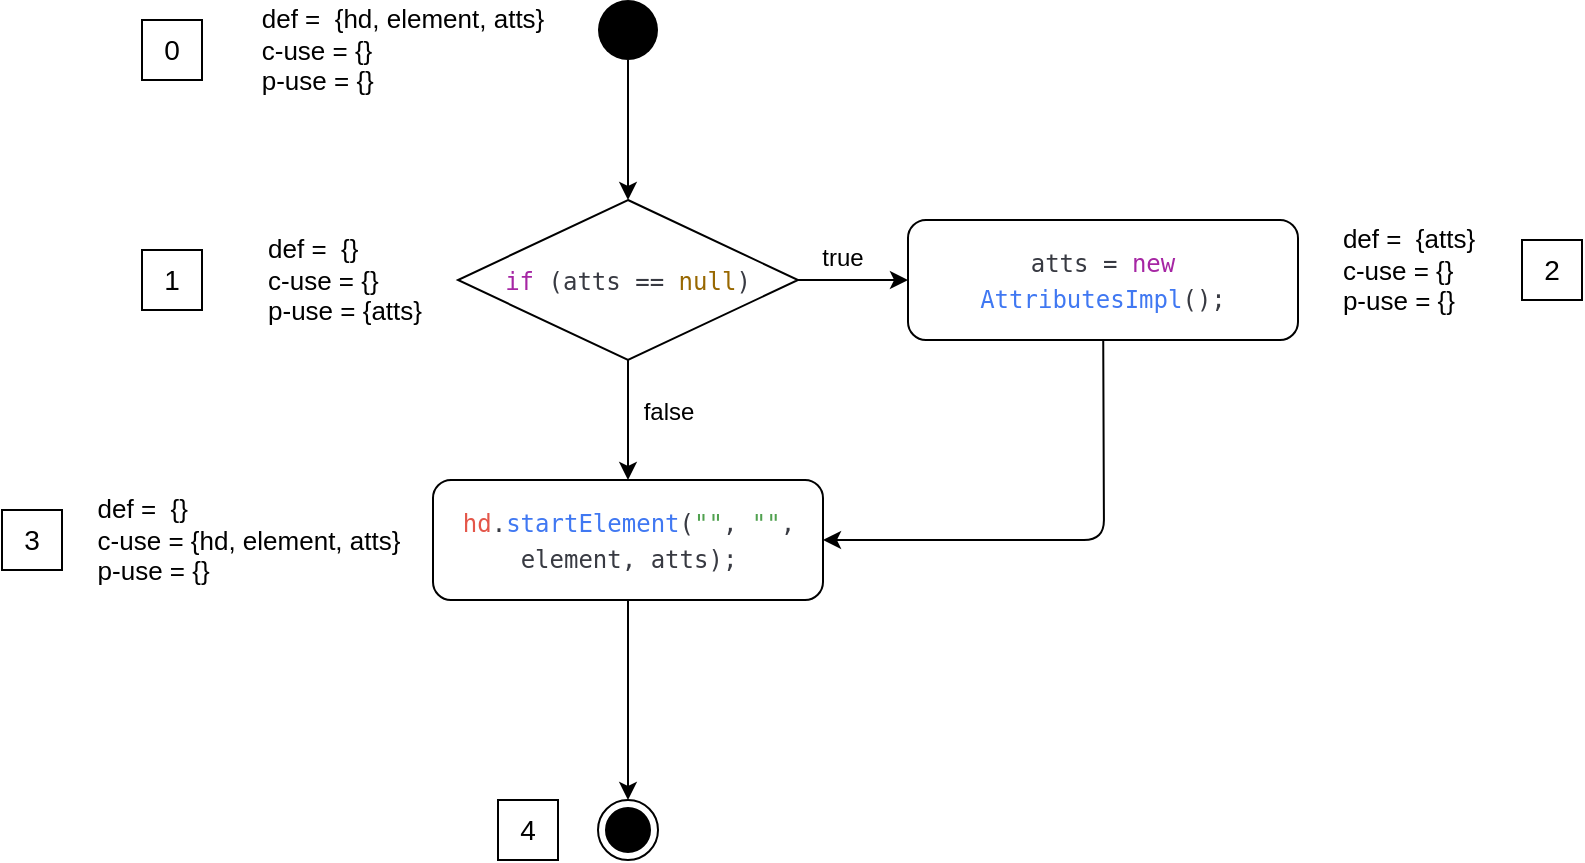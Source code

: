 <mxfile>
    <diagram id="908rJTuKcU4f5jKUFxQg" name="diagram">
        <mxGraphModel dx="984" dy="606" grid="0" gridSize="10" guides="1" tooltips="1" connect="1" arrows="1" fold="1" page="1" pageScale="1" pageWidth="850" pageHeight="1100" math="0" shadow="0">
            <root>
                <mxCell id="0"/>
                <mxCell id="1" parent="0"/>
                <mxCell id="8" style="edgeStyle=none;html=1;" parent="1" source="3" target="5" edge="1">
                    <mxGeometry relative="1" as="geometry"/>
                </mxCell>
                <mxCell id="3" value="" style="ellipse;fillColor=#000000;strokeColor=none;" parent="1" vertex="1">
                    <mxGeometry x="328" y="110" width="30" height="30" as="geometry"/>
                </mxCell>
                <mxCell id="11" style="edgeStyle=none;html=1;" parent="1" source="5" target="6" edge="1">
                    <mxGeometry relative="1" as="geometry"/>
                </mxCell>
                <mxCell id="15" style="edgeStyle=none;html=1;entryX=0.5;entryY=0;entryDx=0;entryDy=0;fontSize=12;" parent="1" source="5" target="14" edge="1">
                    <mxGeometry relative="1" as="geometry"/>
                </mxCell>
                <mxCell id="5" value="&lt;div style=&quot;color: rgb(56 , 58 , 66) ; font-family: &amp;#34;jetbrainsmono nerd font mono&amp;#34; , monospace , &amp;#34;consolas&amp;#34; , &amp;#34;courier new&amp;#34; , monospace ; line-height: 18px&quot;&gt;&lt;span style=&quot;color: rgb(166 , 38 , 164)&quot;&gt;if&lt;/span&gt; (atts == &lt;span style=&quot;color: rgb(152 , 104 , 1)&quot;&gt;null&lt;/span&gt;)&lt;/div&gt;" style="rhombus;whiteSpace=wrap;html=1;" parent="1" vertex="1">
                    <mxGeometry x="258" y="210" width="170" height="80" as="geometry"/>
                </mxCell>
                <mxCell id="17" style="edgeStyle=none;html=1;fontSize=12;" parent="1" source="6" target="14" edge="1">
                    <mxGeometry relative="1" as="geometry">
                        <Array as="points">
                            <mxPoint x="581" y="380"/>
                        </Array>
                    </mxGeometry>
                </mxCell>
                <mxCell id="6" value="&lt;div style=&quot;color: rgb(56 , 58 , 66) ; font-family: &amp;#34;jetbrainsmono nerd font mono&amp;#34; , monospace , &amp;#34;consolas&amp;#34; , &amp;#34;courier new&amp;#34; , monospace ; line-height: 18px&quot;&gt;atts = &lt;span style=&quot;color: rgb(166 , 38 , 164)&quot;&gt;new&lt;/span&gt; &lt;span style=&quot;color: rgb(64 , 120 , 242)&quot;&gt;AttributesImpl&lt;/span&gt;();&lt;/div&gt;" style="rounded=1;whiteSpace=wrap;html=1;" parent="1" vertex="1">
                    <mxGeometry x="483" y="220" width="195" height="60" as="geometry"/>
                </mxCell>
                <mxCell id="7" value="" style="ellipse;html=1;shape=endState;fillColor=#000000;strokeColor=#000000;" parent="1" vertex="1">
                    <mxGeometry x="328" y="510" width="30" height="30" as="geometry"/>
                </mxCell>
                <mxCell id="16" style="edgeStyle=none;html=1;fontSize=12;" parent="1" source="14" target="7" edge="1">
                    <mxGeometry relative="1" as="geometry"/>
                </mxCell>
                <mxCell id="14" value="&lt;div style=&quot;color: rgb(56 , 58 , 66) ; font-family: &amp;#34;jetbrainsmono nerd font mono&amp;#34; , monospace , &amp;#34;consolas&amp;#34; , &amp;#34;courier new&amp;#34; , monospace ; line-height: 18px&quot;&gt;&lt;div style=&quot;font-family: &amp;#34;jetbrainsmono nerd font mono&amp;#34; , monospace , &amp;#34;consolas&amp;#34; , &amp;#34;courier new&amp;#34; , monospace ; line-height: 18px&quot;&gt;&lt;span style=&quot;color: rgb(228 , 86 , 73)&quot;&gt;hd&lt;/span&gt;.&lt;span style=&quot;color: rgb(64 , 120 , 242)&quot;&gt;startElement&lt;/span&gt;(&lt;span style=&quot;color: rgb(80 , 161 , 79)&quot;&gt;&quot;&quot;&lt;/span&gt;, &lt;span style=&quot;color: rgb(80 , 161 , 79)&quot;&gt;&quot;&quot;&lt;/span&gt;, element, atts);&lt;/div&gt;&lt;/div&gt;" style="rounded=1;whiteSpace=wrap;html=1;" parent="1" vertex="1">
                    <mxGeometry x="245.5" y="350" width="195" height="60" as="geometry"/>
                </mxCell>
                <mxCell id="18" value="&lt;font style=&quot;font-size: 14px&quot;&gt;0&lt;/font&gt;" style="text;html=1;strokeColor=default;fillColor=none;align=center;verticalAlign=middle;whiteSpace=wrap;rounded=0;" parent="1" vertex="1">
                    <mxGeometry x="100" y="120" width="30" height="30" as="geometry"/>
                </mxCell>
                <mxCell id="19" value="&lt;font style=&quot;font-size: 14px&quot;&gt;1&lt;/font&gt;" style="text;html=1;strokeColor=default;fillColor=none;align=center;verticalAlign=middle;whiteSpace=wrap;rounded=0;" parent="1" vertex="1">
                    <mxGeometry x="100" y="235" width="30" height="30" as="geometry"/>
                </mxCell>
                <mxCell id="20" value="&lt;font style=&quot;font-size: 14px&quot;&gt;2&lt;/font&gt;" style="text;html=1;strokeColor=default;fillColor=none;align=center;verticalAlign=middle;whiteSpace=wrap;rounded=0;" parent="1" vertex="1">
                    <mxGeometry x="790" y="230" width="30" height="30" as="geometry"/>
                </mxCell>
                <mxCell id="21" value="&lt;font style=&quot;font-size: 14px&quot;&gt;3&lt;/font&gt;" style="text;html=1;strokeColor=default;fillColor=none;align=center;verticalAlign=middle;whiteSpace=wrap;rounded=0;" parent="1" vertex="1">
                    <mxGeometry x="30" y="365" width="30" height="30" as="geometry"/>
                </mxCell>
                <mxCell id="22" value="&lt;font style=&quot;font-size: 14px&quot;&gt;4&lt;/font&gt;" style="text;html=1;strokeColor=default;fillColor=none;align=center;verticalAlign=middle;whiteSpace=wrap;rounded=0;" parent="1" vertex="1">
                    <mxGeometry x="278" y="510" width="30" height="30" as="geometry"/>
                </mxCell>
                <mxCell id="23" value="&lt;div style=&quot;text-align: left&quot;&gt;&lt;span style=&quot;font-size: 13px&quot;&gt;def =&amp;nbsp; {hd, element, atts}&lt;/span&gt;&lt;/div&gt;&lt;font style=&quot;font-size: 13px&quot;&gt;&lt;div style=&quot;text-align: left&quot;&gt;&lt;span&gt;c-use = {}&lt;/span&gt;&lt;/div&gt;&lt;div style=&quot;text-align: left&quot;&gt;&lt;span&gt;p-use = {}&lt;/span&gt;&lt;/div&gt;&lt;/font&gt;" style="text;html=1;align=center;verticalAlign=middle;resizable=0;points=[];autosize=1;strokeColor=none;fillColor=none;fontSize=12;" parent="1" vertex="1">
                    <mxGeometry x="150" y="110" width="160" height="50" as="geometry"/>
                </mxCell>
                <mxCell id="24" value="&lt;div style=&quot;text-align: left&quot;&gt;&lt;span style=&quot;font-size: 13px&quot;&gt;def =&amp;nbsp; {atts}&lt;/span&gt;&lt;/div&gt;&lt;font style=&quot;font-size: 13px&quot;&gt;&lt;div style=&quot;text-align: left&quot;&gt;&lt;span&gt;c-use = {}&lt;/span&gt;&lt;/div&gt;&lt;div style=&quot;text-align: left&quot;&gt;&lt;span&gt;p-use = {}&lt;/span&gt;&lt;/div&gt;&lt;/font&gt;" style="text;html=1;align=center;verticalAlign=middle;resizable=0;points=[];autosize=1;strokeColor=none;fillColor=none;fontSize=12;" parent="1" vertex="1">
                    <mxGeometry x="693" y="220" width="80" height="50" as="geometry"/>
                </mxCell>
                <mxCell id="26" value="&lt;div style=&quot;text-align: left&quot;&gt;&lt;span style=&quot;font-size: 13px&quot;&gt;def =&amp;nbsp; {}&lt;/span&gt;&lt;/div&gt;&lt;font style=&quot;font-size: 13px&quot;&gt;&lt;div style=&quot;text-align: left&quot;&gt;&lt;span&gt;c-use = {}&lt;/span&gt;&lt;/div&gt;&lt;div style=&quot;text-align: left&quot;&gt;&lt;span&gt;p-use = {atts}&lt;/span&gt;&lt;/div&gt;&lt;/font&gt;" style="text;html=1;align=center;verticalAlign=middle;resizable=0;points=[];autosize=1;strokeColor=none;fillColor=none;fontSize=12;" parent="1" vertex="1">
                    <mxGeometry x="155.5" y="225" width="90" height="50" as="geometry"/>
                </mxCell>
                <mxCell id="27" value="&lt;div style=&quot;text-align: left&quot;&gt;&lt;span style=&quot;font-size: 13px&quot;&gt;def =&amp;nbsp; {}&lt;/span&gt;&lt;/div&gt;&lt;font style=&quot;font-size: 13px&quot;&gt;&lt;div style=&quot;text-align: left&quot;&gt;&lt;span&gt;c-use = {hd, element, atts}&lt;/span&gt;&lt;/div&gt;&lt;div style=&quot;text-align: left&quot;&gt;&lt;span&gt;p-use = {}&lt;/span&gt;&lt;/div&gt;&lt;/font&gt;" style="text;html=1;align=center;verticalAlign=middle;resizable=0;points=[];autosize=1;strokeColor=none;fillColor=none;fontSize=12;" parent="1" vertex="1">
                    <mxGeometry x="68" y="355" width="170" height="50" as="geometry"/>
                </mxCell>
                <mxCell id="28" value="true" style="text;html=1;align=center;verticalAlign=middle;resizable=0;points=[];autosize=1;strokeColor=none;fillColor=none;" parent="1" vertex="1">
                    <mxGeometry x="434" y="230" width="31" height="18" as="geometry"/>
                </mxCell>
                <mxCell id="29" value="false" style="text;html=1;align=center;verticalAlign=middle;resizable=0;points=[];autosize=1;strokeColor=none;fillColor=none;" vertex="1" parent="1">
                    <mxGeometry x="345" y="307" width="35" height="18" as="geometry"/>
                </mxCell>
            </root>
        </mxGraphModel>
    </diagram>
    <diagram id="VhcyPZRmY_V312yJWik6" name="variables">
        <mxGraphModel dx="972" dy="631" grid="0" gridSize="10" guides="1" tooltips="1" connect="1" arrows="1" fold="1" page="1" pageScale="1" pageWidth="850" pageHeight="1100" math="0" shadow="0">
            <root>
                <mxCell id="uZWHYX7Xwefwb8zwnIJQ-0"/>
                <mxCell id="uZWHYX7Xwefwb8zwnIJQ-1" parent="uZWHYX7Xwefwb8zwnIJQ-0"/>
                <mxCell id="uZWHYX7Xwefwb8zwnIJQ-2" value="hd" style="shape=table;startSize=20;container=1;collapsible=0;childLayout=tableLayout;fontStyle=1;align=center;pointerEvents=1;labelBackgroundColor=none;fontSize=12;fillColor=#647687;fontColor=#ffffff;strokeColor=#314354;" vertex="1" parent="uZWHYX7Xwefwb8zwnIJQ-1">
                    <mxGeometry x="45" y="60" width="240" height="80" as="geometry"/>
                </mxCell>
                <mxCell id="uZWHYX7Xwefwb8zwnIJQ-3" value="" style="shape=partialRectangle;html=1;whiteSpace=wrap;collapsible=0;dropTarget=0;pointerEvents=0;fillColor=none;top=0;left=0;bottom=0;right=0;points=[[0,0.5],[1,0.5]];portConstraint=eastwest;labelBackgroundColor=none;fontSize=12;" vertex="1" parent="uZWHYX7Xwefwb8zwnIJQ-2">
                    <mxGeometry y="20" width="240" height="20" as="geometry"/>
                </mxCell>
                <mxCell id="uZWHYX7Xwefwb8zwnIJQ-4" value="Pair id" style="shape=partialRectangle;html=1;whiteSpace=wrap;connectable=0;fillColor=#ffe6cc;top=0;left=0;bottom=0;right=0;overflow=hidden;pointerEvents=1;labelBackgroundColor=none;fontSize=12;strokeColor=#000000;fontStyle=1;strokeWidth=1;" vertex="1" parent="uZWHYX7Xwefwb8zwnIJQ-3">
                    <mxGeometry width="48" height="20" as="geometry">
                        <mxRectangle width="48" height="20" as="alternateBounds"/>
                    </mxGeometry>
                </mxCell>
                <mxCell id="uZWHYX7Xwefwb8zwnIJQ-5" value="def" style="shape=partialRectangle;html=1;whiteSpace=wrap;connectable=0;fillColor=#ffe6cc;top=0;left=0;bottom=0;right=0;overflow=hidden;pointerEvents=1;labelBackgroundColor=none;fontSize=12;strokeColor=#000000;fontStyle=1;strokeWidth=1;" vertex="1" parent="uZWHYX7Xwefwb8zwnIJQ-3">
                    <mxGeometry x="48" width="33" height="20" as="geometry">
                        <mxRectangle width="33" height="20" as="alternateBounds"/>
                    </mxGeometry>
                </mxCell>
                <mxCell id="uZWHYX7Xwefwb8zwnIJQ-6" value="use" style="shape=partialRectangle;html=1;whiteSpace=wrap;connectable=0;fillColor=#ffe6cc;top=0;left=0;bottom=0;right=0;overflow=hidden;pointerEvents=1;labelBackgroundColor=none;fontSize=12;strokeColor=#000000;fontStyle=1;strokeWidth=1;" vertex="1" parent="uZWHYX7Xwefwb8zwnIJQ-3">
                    <mxGeometry x="81" width="39" height="20" as="geometry">
                        <mxRectangle width="39" height="20" as="alternateBounds"/>
                    </mxGeometry>
                </mxCell>
                <mxCell id="uZWHYX7Xwefwb8zwnIJQ-7" value="path" style="shape=partialRectangle;html=1;whiteSpace=wrap;connectable=0;fillColor=#ffe6cc;top=0;left=0;bottom=0;right=0;overflow=hidden;pointerEvents=1;labelBackgroundColor=none;fontSize=12;strokeColor=#000000;fontStyle=1;strokeWidth=1;" vertex="1" parent="uZWHYX7Xwefwb8zwnIJQ-3">
                    <mxGeometry x="120" width="120" height="20" as="geometry">
                        <mxRectangle width="120" height="20" as="alternateBounds"/>
                    </mxGeometry>
                </mxCell>
                <mxCell id="uZWHYX7Xwefwb8zwnIJQ-8" value="" style="shape=partialRectangle;html=1;whiteSpace=wrap;collapsible=0;dropTarget=0;pointerEvents=0;fillColor=none;top=0;left=0;bottom=0;right=0;points=[[0,0.5],[1,0.5]];portConstraint=eastwest;labelBackgroundColor=none;fontSize=12;" vertex="1" parent="uZWHYX7Xwefwb8zwnIJQ-2">
                    <mxGeometry y="40" width="240" height="20" as="geometry"/>
                </mxCell>
                <mxCell id="uZWHYX7Xwefwb8zwnIJQ-9" value="1" style="shape=partialRectangle;html=1;whiteSpace=wrap;connectable=0;fillColor=none;top=0;left=0;bottom=0;right=0;overflow=hidden;pointerEvents=1;labelBackgroundColor=none;fontSize=12;" vertex="1" parent="uZWHYX7Xwefwb8zwnIJQ-8">
                    <mxGeometry width="48" height="20" as="geometry">
                        <mxRectangle width="48" height="20" as="alternateBounds"/>
                    </mxGeometry>
                </mxCell>
                <mxCell id="uZWHYX7Xwefwb8zwnIJQ-10" value="0" style="shape=partialRectangle;html=1;whiteSpace=wrap;connectable=0;fillColor=none;top=0;left=0;bottom=0;right=0;overflow=hidden;pointerEvents=1;labelBackgroundColor=none;fontSize=12;" vertex="1" parent="uZWHYX7Xwefwb8zwnIJQ-8">
                    <mxGeometry x="48" width="33" height="20" as="geometry">
                        <mxRectangle width="33" height="20" as="alternateBounds"/>
                    </mxGeometry>
                </mxCell>
                <mxCell id="uZWHYX7Xwefwb8zwnIJQ-11" value="3" style="shape=partialRectangle;html=1;whiteSpace=wrap;connectable=0;fillColor=none;top=0;left=0;bottom=0;right=0;overflow=hidden;pointerEvents=1;labelBackgroundColor=none;fontSize=12;" vertex="1" parent="uZWHYX7Xwefwb8zwnIJQ-8">
                    <mxGeometry x="81" width="39" height="20" as="geometry">
                        <mxRectangle width="39" height="20" as="alternateBounds"/>
                    </mxGeometry>
                </mxCell>
                <mxCell id="uZWHYX7Xwefwb8zwnIJQ-12" value="&amp;lt;0,1,3&amp;gt;" style="shape=partialRectangle;html=1;whiteSpace=wrap;connectable=0;fillColor=none;top=0;left=0;bottom=0;right=0;overflow=hidden;pointerEvents=1;labelBackgroundColor=none;fontSize=12;" vertex="1" parent="uZWHYX7Xwefwb8zwnIJQ-8">
                    <mxGeometry x="120" width="120" height="20" as="geometry">
                        <mxRectangle width="120" height="20" as="alternateBounds"/>
                    </mxGeometry>
                </mxCell>
                <mxCell id="o-gBSuBSNPvuxu41T9Ua-0" style="shape=partialRectangle;html=1;whiteSpace=wrap;collapsible=0;dropTarget=0;pointerEvents=0;fillColor=none;top=0;left=0;bottom=0;right=0;points=[[0,0.5],[1,0.5]];portConstraint=eastwest;labelBackgroundColor=none;fontSize=12;" vertex="1" parent="uZWHYX7Xwefwb8zwnIJQ-2">
                    <mxGeometry y="60" width="240" height="20" as="geometry"/>
                </mxCell>
                <mxCell id="o-gBSuBSNPvuxu41T9Ua-1" value="2" style="shape=partialRectangle;html=1;whiteSpace=wrap;connectable=0;fillColor=none;top=0;left=0;bottom=0;right=0;overflow=hidden;pointerEvents=1;labelBackgroundColor=none;fontSize=12;" vertex="1" parent="o-gBSuBSNPvuxu41T9Ua-0">
                    <mxGeometry width="48" height="20" as="geometry">
                        <mxRectangle width="48" height="20" as="alternateBounds"/>
                    </mxGeometry>
                </mxCell>
                <mxCell id="o-gBSuBSNPvuxu41T9Ua-2" value="0" style="shape=partialRectangle;html=1;whiteSpace=wrap;connectable=0;fillColor=none;top=0;left=0;bottom=0;right=0;overflow=hidden;pointerEvents=1;labelBackgroundColor=none;fontSize=12;" vertex="1" parent="o-gBSuBSNPvuxu41T9Ua-0">
                    <mxGeometry x="48" width="33" height="20" as="geometry">
                        <mxRectangle width="33" height="20" as="alternateBounds"/>
                    </mxGeometry>
                </mxCell>
                <mxCell id="o-gBSuBSNPvuxu41T9Ua-3" value="3" style="shape=partialRectangle;html=1;whiteSpace=wrap;connectable=0;fillColor=none;top=0;left=0;bottom=0;right=0;overflow=hidden;pointerEvents=1;labelBackgroundColor=none;fontSize=12;" vertex="1" parent="o-gBSuBSNPvuxu41T9Ua-0">
                    <mxGeometry x="81" width="39" height="20" as="geometry">
                        <mxRectangle width="39" height="20" as="alternateBounds"/>
                    </mxGeometry>
                </mxCell>
                <mxCell id="o-gBSuBSNPvuxu41T9Ua-4" value="&amp;lt;0,1,2,3&amp;gt;" style="shape=partialRectangle;html=1;whiteSpace=wrap;connectable=0;fillColor=none;top=0;left=0;bottom=0;right=0;overflow=hidden;pointerEvents=1;labelBackgroundColor=none;fontSize=12;" vertex="1" parent="o-gBSuBSNPvuxu41T9Ua-0">
                    <mxGeometry x="120" width="120" height="20" as="geometry">
                        <mxRectangle width="120" height="20" as="alternateBounds"/>
                    </mxGeometry>
                </mxCell>
                <mxCell id="gjtqx9_Ay5lrN0pthaV1-0" value="atts" style="shape=table;startSize=20;container=1;collapsible=0;childLayout=tableLayout;fontStyle=1;align=center;pointerEvents=1;labelBackgroundColor=none;fontSize=12;fillColor=#647687;fontColor=#ffffff;strokeColor=#314354;" vertex="1" parent="uZWHYX7Xwefwb8zwnIJQ-1">
                    <mxGeometry x="565" y="60" width="240" height="120" as="geometry"/>
                </mxCell>
                <mxCell id="gjtqx9_Ay5lrN0pthaV1-1" value="" style="shape=partialRectangle;html=1;whiteSpace=wrap;collapsible=0;dropTarget=0;pointerEvents=0;fillColor=none;top=0;left=0;bottom=0;right=0;points=[[0,0.5],[1,0.5]];portConstraint=eastwest;labelBackgroundColor=none;fontSize=12;" vertex="1" parent="gjtqx9_Ay5lrN0pthaV1-0">
                    <mxGeometry y="20" width="240" height="20" as="geometry"/>
                </mxCell>
                <mxCell id="gjtqx9_Ay5lrN0pthaV1-2" value="Pair id" style="shape=partialRectangle;html=1;whiteSpace=wrap;connectable=0;fillColor=#ffe6cc;top=0;left=0;bottom=0;right=0;overflow=hidden;pointerEvents=1;labelBackgroundColor=none;fontSize=12;strokeColor=#000000;fontStyle=1;strokeWidth=1;" vertex="1" parent="gjtqx9_Ay5lrN0pthaV1-1">
                    <mxGeometry width="48" height="20" as="geometry">
                        <mxRectangle width="48" height="20" as="alternateBounds"/>
                    </mxGeometry>
                </mxCell>
                <mxCell id="gjtqx9_Ay5lrN0pthaV1-3" value="def" style="shape=partialRectangle;html=1;whiteSpace=wrap;connectable=0;fillColor=#ffe6cc;top=0;left=0;bottom=0;right=0;overflow=hidden;pointerEvents=1;labelBackgroundColor=none;fontSize=12;strokeColor=#000000;fontStyle=1;strokeWidth=1;" vertex="1" parent="gjtqx9_Ay5lrN0pthaV1-1">
                    <mxGeometry x="48" width="33" height="20" as="geometry">
                        <mxRectangle width="33" height="20" as="alternateBounds"/>
                    </mxGeometry>
                </mxCell>
                <mxCell id="gjtqx9_Ay5lrN0pthaV1-4" value="use" style="shape=partialRectangle;html=1;whiteSpace=wrap;connectable=0;fillColor=#ffe6cc;top=0;left=0;bottom=0;right=0;overflow=hidden;pointerEvents=1;labelBackgroundColor=none;fontSize=12;strokeColor=#000000;fontStyle=1;strokeWidth=1;" vertex="1" parent="gjtqx9_Ay5lrN0pthaV1-1">
                    <mxGeometry x="81" width="39" height="20" as="geometry">
                        <mxRectangle width="39" height="20" as="alternateBounds"/>
                    </mxGeometry>
                </mxCell>
                <mxCell id="gjtqx9_Ay5lrN0pthaV1-5" value="path" style="shape=partialRectangle;html=1;whiteSpace=wrap;connectable=0;fillColor=#ffe6cc;top=0;left=0;bottom=0;right=0;overflow=hidden;pointerEvents=1;labelBackgroundColor=none;fontSize=12;strokeColor=#000000;fontStyle=1;strokeWidth=1;" vertex="1" parent="gjtqx9_Ay5lrN0pthaV1-1">
                    <mxGeometry x="120" width="120" height="20" as="geometry">
                        <mxRectangle width="120" height="20" as="alternateBounds"/>
                    </mxGeometry>
                </mxCell>
                <mxCell id="gjtqx9_Ay5lrN0pthaV1-6" value="" style="shape=partialRectangle;html=1;whiteSpace=wrap;collapsible=0;dropTarget=0;pointerEvents=0;fillColor=none;top=0;left=0;bottom=0;right=0;points=[[0,0.5],[1,0.5]];portConstraint=eastwest;labelBackgroundColor=none;fontSize=12;" vertex="1" parent="gjtqx9_Ay5lrN0pthaV1-0">
                    <mxGeometry y="40" width="240" height="20" as="geometry"/>
                </mxCell>
                <mxCell id="gjtqx9_Ay5lrN0pthaV1-7" value="1" style="shape=partialRectangle;html=1;whiteSpace=wrap;connectable=0;fillColor=none;top=0;left=0;bottom=0;right=0;overflow=hidden;pointerEvents=1;labelBackgroundColor=none;fontSize=12;" vertex="1" parent="gjtqx9_Ay5lrN0pthaV1-6">
                    <mxGeometry width="48" height="20" as="geometry">
                        <mxRectangle width="48" height="20" as="alternateBounds"/>
                    </mxGeometry>
                </mxCell>
                <mxCell id="gjtqx9_Ay5lrN0pthaV1-8" value="0" style="shape=partialRectangle;html=1;whiteSpace=wrap;connectable=0;fillColor=none;top=0;left=0;bottom=0;right=0;overflow=hidden;pointerEvents=1;labelBackgroundColor=none;fontSize=12;" vertex="1" parent="gjtqx9_Ay5lrN0pthaV1-6">
                    <mxGeometry x="48" width="33" height="20" as="geometry">
                        <mxRectangle width="33" height="20" as="alternateBounds"/>
                    </mxGeometry>
                </mxCell>
                <mxCell id="gjtqx9_Ay5lrN0pthaV1-9" value="(1,T)" style="shape=partialRectangle;html=1;whiteSpace=wrap;connectable=0;fillColor=none;top=0;left=0;bottom=0;right=0;overflow=hidden;pointerEvents=1;labelBackgroundColor=none;fontSize=12;" vertex="1" parent="gjtqx9_Ay5lrN0pthaV1-6">
                    <mxGeometry x="81" width="39" height="20" as="geometry">
                        <mxRectangle width="39" height="20" as="alternateBounds"/>
                    </mxGeometry>
                </mxCell>
                <mxCell id="gjtqx9_Ay5lrN0pthaV1-10" value="&amp;lt;0,1,2&amp;gt;" style="shape=partialRectangle;html=1;whiteSpace=wrap;connectable=0;fillColor=none;top=0;left=0;bottom=0;right=0;overflow=hidden;pointerEvents=1;labelBackgroundColor=none;fontSize=12;" vertex="1" parent="gjtqx9_Ay5lrN0pthaV1-6">
                    <mxGeometry x="120" width="120" height="20" as="geometry">
                        <mxRectangle width="120" height="20" as="alternateBounds"/>
                    </mxGeometry>
                </mxCell>
                <mxCell id="x330MdbT8Z0MNr_RU7gT-0" style="shape=partialRectangle;html=1;whiteSpace=wrap;collapsible=0;dropTarget=0;pointerEvents=0;fillColor=none;top=0;left=0;bottom=0;right=0;points=[[0,0.5],[1,0.5]];portConstraint=eastwest;labelBackgroundColor=none;fontSize=12;" vertex="1" parent="gjtqx9_Ay5lrN0pthaV1-0">
                    <mxGeometry y="60" width="240" height="20" as="geometry"/>
                </mxCell>
                <mxCell id="x330MdbT8Z0MNr_RU7gT-1" value="2" style="shape=partialRectangle;html=1;whiteSpace=wrap;connectable=0;fillColor=none;top=0;left=0;bottom=0;right=0;overflow=hidden;pointerEvents=1;labelBackgroundColor=none;fontSize=12;" vertex="1" parent="x330MdbT8Z0MNr_RU7gT-0">
                    <mxGeometry width="48" height="20" as="geometry">
                        <mxRectangle width="48" height="20" as="alternateBounds"/>
                    </mxGeometry>
                </mxCell>
                <mxCell id="x330MdbT8Z0MNr_RU7gT-2" value="0" style="shape=partialRectangle;html=1;whiteSpace=wrap;connectable=0;fillColor=none;top=0;left=0;bottom=0;right=0;overflow=hidden;pointerEvents=1;labelBackgroundColor=none;fontSize=12;" vertex="1" parent="x330MdbT8Z0MNr_RU7gT-0">
                    <mxGeometry x="48" width="33" height="20" as="geometry">
                        <mxRectangle width="33" height="20" as="alternateBounds"/>
                    </mxGeometry>
                </mxCell>
                <mxCell id="x330MdbT8Z0MNr_RU7gT-3" value="(1,F)" style="shape=partialRectangle;html=1;whiteSpace=wrap;connectable=0;fillColor=none;top=0;left=0;bottom=0;right=0;overflow=hidden;pointerEvents=1;labelBackgroundColor=none;fontSize=12;" vertex="1" parent="x330MdbT8Z0MNr_RU7gT-0">
                    <mxGeometry x="81" width="39" height="20" as="geometry">
                        <mxRectangle width="39" height="20" as="alternateBounds"/>
                    </mxGeometry>
                </mxCell>
                <mxCell id="x330MdbT8Z0MNr_RU7gT-4" value="&amp;lt;0,1,3&amp;gt;" style="shape=partialRectangle;html=1;whiteSpace=wrap;connectable=0;fillColor=none;top=0;left=0;bottom=0;right=0;overflow=hidden;pointerEvents=1;labelBackgroundColor=none;fontSize=12;" vertex="1" parent="x330MdbT8Z0MNr_RU7gT-0">
                    <mxGeometry x="120" width="120" height="20" as="geometry">
                        <mxRectangle width="120" height="20" as="alternateBounds"/>
                    </mxGeometry>
                </mxCell>
                <mxCell id="fzpMgXHPod-Nwcpsg7Yy-0" style="shape=partialRectangle;html=1;whiteSpace=wrap;collapsible=0;dropTarget=0;pointerEvents=0;fillColor=none;top=0;left=0;bottom=0;right=0;points=[[0,0.5],[1,0.5]];portConstraint=eastwest;labelBackgroundColor=none;fontSize=12;" vertex="1" parent="gjtqx9_Ay5lrN0pthaV1-0">
                    <mxGeometry y="80" width="240" height="20" as="geometry"/>
                </mxCell>
                <mxCell id="fzpMgXHPod-Nwcpsg7Yy-1" value="3" style="shape=partialRectangle;html=1;whiteSpace=wrap;connectable=0;fillColor=none;top=0;left=0;bottom=0;right=0;overflow=hidden;pointerEvents=1;labelBackgroundColor=none;fontSize=12;" vertex="1" parent="fzpMgXHPod-Nwcpsg7Yy-0">
                    <mxGeometry width="48" height="20" as="geometry">
                        <mxRectangle width="48" height="20" as="alternateBounds"/>
                    </mxGeometry>
                </mxCell>
                <mxCell id="fzpMgXHPod-Nwcpsg7Yy-2" value="0" style="shape=partialRectangle;html=1;whiteSpace=wrap;connectable=0;fillColor=none;top=0;left=0;bottom=0;right=0;overflow=hidden;pointerEvents=1;labelBackgroundColor=none;fontSize=12;" vertex="1" parent="fzpMgXHPod-Nwcpsg7Yy-0">
                    <mxGeometry x="48" width="33" height="20" as="geometry">
                        <mxRectangle width="33" height="20" as="alternateBounds"/>
                    </mxGeometry>
                </mxCell>
                <mxCell id="fzpMgXHPod-Nwcpsg7Yy-3" value="3" style="shape=partialRectangle;html=1;whiteSpace=wrap;connectable=0;fillColor=none;top=0;left=0;bottom=0;right=0;overflow=hidden;pointerEvents=1;labelBackgroundColor=none;fontSize=12;" vertex="1" parent="fzpMgXHPod-Nwcpsg7Yy-0">
                    <mxGeometry x="81" width="39" height="20" as="geometry">
                        <mxRectangle width="39" height="20" as="alternateBounds"/>
                    </mxGeometry>
                </mxCell>
                <mxCell id="fzpMgXHPod-Nwcpsg7Yy-4" value="&amp;lt;0,1,3&amp;gt;" style="shape=partialRectangle;html=1;whiteSpace=wrap;connectable=0;fillColor=none;top=0;left=0;bottom=0;right=0;overflow=hidden;pointerEvents=1;labelBackgroundColor=none;fontSize=12;" vertex="1" parent="fzpMgXHPod-Nwcpsg7Yy-0">
                    <mxGeometry x="120" width="120" height="20" as="geometry">
                        <mxRectangle width="120" height="20" as="alternateBounds"/>
                    </mxGeometry>
                </mxCell>
                <mxCell id="fzpMgXHPod-Nwcpsg7Yy-5" style="shape=partialRectangle;html=1;whiteSpace=wrap;collapsible=0;dropTarget=0;pointerEvents=0;fillColor=none;top=0;left=0;bottom=0;right=0;points=[[0,0.5],[1,0.5]];portConstraint=eastwest;labelBackgroundColor=none;fontSize=12;" vertex="1" parent="gjtqx9_Ay5lrN0pthaV1-0">
                    <mxGeometry y="100" width="240" height="20" as="geometry"/>
                </mxCell>
                <mxCell id="fzpMgXHPod-Nwcpsg7Yy-6" value="4" style="shape=partialRectangle;html=1;whiteSpace=wrap;connectable=0;fillColor=none;top=0;left=0;bottom=0;right=0;overflow=hidden;pointerEvents=1;labelBackgroundColor=none;fontSize=12;" vertex="1" parent="fzpMgXHPod-Nwcpsg7Yy-5">
                    <mxGeometry width="48" height="20" as="geometry">
                        <mxRectangle width="48" height="20" as="alternateBounds"/>
                    </mxGeometry>
                </mxCell>
                <mxCell id="fzpMgXHPod-Nwcpsg7Yy-7" value="2" style="shape=partialRectangle;html=1;whiteSpace=wrap;connectable=0;fillColor=none;top=0;left=0;bottom=0;right=0;overflow=hidden;pointerEvents=1;labelBackgroundColor=none;fontSize=12;" vertex="1" parent="fzpMgXHPod-Nwcpsg7Yy-5">
                    <mxGeometry x="48" width="33" height="20" as="geometry">
                        <mxRectangle width="33" height="20" as="alternateBounds"/>
                    </mxGeometry>
                </mxCell>
                <mxCell id="fzpMgXHPod-Nwcpsg7Yy-8" value="3" style="shape=partialRectangle;html=1;whiteSpace=wrap;connectable=0;fillColor=none;top=0;left=0;bottom=0;right=0;overflow=hidden;pointerEvents=1;labelBackgroundColor=none;fontSize=12;" vertex="1" parent="fzpMgXHPod-Nwcpsg7Yy-5">
                    <mxGeometry x="81" width="39" height="20" as="geometry">
                        <mxRectangle width="39" height="20" as="alternateBounds"/>
                    </mxGeometry>
                </mxCell>
                <mxCell id="fzpMgXHPod-Nwcpsg7Yy-9" value="&amp;lt;2,3&amp;gt;" style="shape=partialRectangle;html=1;whiteSpace=wrap;connectable=0;fillColor=none;top=0;left=0;bottom=0;right=0;overflow=hidden;pointerEvents=1;labelBackgroundColor=none;fontSize=12;" vertex="1" parent="fzpMgXHPod-Nwcpsg7Yy-5">
                    <mxGeometry x="120" width="120" height="20" as="geometry">
                        <mxRectangle width="120" height="20" as="alternateBounds"/>
                    </mxGeometry>
                </mxCell>
                <mxCell id="SywGApTc8qqa1IC0qFmG-0" value="element" style="shape=table;startSize=20;container=1;collapsible=0;childLayout=tableLayout;fontStyle=1;align=center;pointerEvents=1;labelBackgroundColor=none;fontSize=12;fillColor=#647687;fontColor=#ffffff;strokeColor=#314354;" vertex="1" parent="uZWHYX7Xwefwb8zwnIJQ-1">
                    <mxGeometry x="305" y="60" width="240" height="80" as="geometry"/>
                </mxCell>
                <mxCell id="SywGApTc8qqa1IC0qFmG-1" value="" style="shape=partialRectangle;html=1;whiteSpace=wrap;collapsible=0;dropTarget=0;pointerEvents=0;fillColor=none;top=0;left=0;bottom=0;right=0;points=[[0,0.5],[1,0.5]];portConstraint=eastwest;labelBackgroundColor=none;fontSize=12;" vertex="1" parent="SywGApTc8qqa1IC0qFmG-0">
                    <mxGeometry y="20" width="240" height="20" as="geometry"/>
                </mxCell>
                <mxCell id="SywGApTc8qqa1IC0qFmG-2" value="Pair id" style="shape=partialRectangle;html=1;whiteSpace=wrap;connectable=0;fillColor=#ffe6cc;top=0;left=0;bottom=0;right=0;overflow=hidden;pointerEvents=1;labelBackgroundColor=none;fontSize=12;strokeColor=#000000;fontStyle=1;strokeWidth=1;" vertex="1" parent="SywGApTc8qqa1IC0qFmG-1">
                    <mxGeometry width="48" height="20" as="geometry">
                        <mxRectangle width="48" height="20" as="alternateBounds"/>
                    </mxGeometry>
                </mxCell>
                <mxCell id="SywGApTc8qqa1IC0qFmG-3" value="def" style="shape=partialRectangle;html=1;whiteSpace=wrap;connectable=0;fillColor=#ffe6cc;top=0;left=0;bottom=0;right=0;overflow=hidden;pointerEvents=1;labelBackgroundColor=none;fontSize=12;strokeColor=#000000;fontStyle=1;strokeWidth=1;" vertex="1" parent="SywGApTc8qqa1IC0qFmG-1">
                    <mxGeometry x="48" width="33" height="20" as="geometry">
                        <mxRectangle width="33" height="20" as="alternateBounds"/>
                    </mxGeometry>
                </mxCell>
                <mxCell id="SywGApTc8qqa1IC0qFmG-4" value="use" style="shape=partialRectangle;html=1;whiteSpace=wrap;connectable=0;fillColor=#ffe6cc;top=0;left=0;bottom=0;right=0;overflow=hidden;pointerEvents=1;labelBackgroundColor=none;fontSize=12;strokeColor=#000000;fontStyle=1;strokeWidth=1;" vertex="1" parent="SywGApTc8qqa1IC0qFmG-1">
                    <mxGeometry x="81" width="39" height="20" as="geometry">
                        <mxRectangle width="39" height="20" as="alternateBounds"/>
                    </mxGeometry>
                </mxCell>
                <mxCell id="SywGApTc8qqa1IC0qFmG-5" value="path" style="shape=partialRectangle;html=1;whiteSpace=wrap;connectable=0;fillColor=#ffe6cc;top=0;left=0;bottom=0;right=0;overflow=hidden;pointerEvents=1;labelBackgroundColor=none;fontSize=12;strokeColor=#000000;fontStyle=1;strokeWidth=1;" vertex="1" parent="SywGApTc8qqa1IC0qFmG-1">
                    <mxGeometry x="120" width="120" height="20" as="geometry">
                        <mxRectangle width="120" height="20" as="alternateBounds"/>
                    </mxGeometry>
                </mxCell>
                <mxCell id="SywGApTc8qqa1IC0qFmG-6" value="" style="shape=partialRectangle;html=1;whiteSpace=wrap;collapsible=0;dropTarget=0;pointerEvents=0;fillColor=none;top=0;left=0;bottom=0;right=0;points=[[0,0.5],[1,0.5]];portConstraint=eastwest;labelBackgroundColor=none;fontSize=12;" vertex="1" parent="SywGApTc8qqa1IC0qFmG-0">
                    <mxGeometry y="40" width="240" height="20" as="geometry"/>
                </mxCell>
                <mxCell id="SywGApTc8qqa1IC0qFmG-7" value="1" style="shape=partialRectangle;html=1;whiteSpace=wrap;connectable=0;fillColor=none;top=0;left=0;bottom=0;right=0;overflow=hidden;pointerEvents=1;labelBackgroundColor=none;fontSize=12;" vertex="1" parent="SywGApTc8qqa1IC0qFmG-6">
                    <mxGeometry width="48" height="20" as="geometry">
                        <mxRectangle width="48" height="20" as="alternateBounds"/>
                    </mxGeometry>
                </mxCell>
                <mxCell id="SywGApTc8qqa1IC0qFmG-8" value="0" style="shape=partialRectangle;html=1;whiteSpace=wrap;connectable=0;fillColor=none;top=0;left=0;bottom=0;right=0;overflow=hidden;pointerEvents=1;labelBackgroundColor=none;fontSize=12;" vertex="1" parent="SywGApTc8qqa1IC0qFmG-6">
                    <mxGeometry x="48" width="33" height="20" as="geometry">
                        <mxRectangle width="33" height="20" as="alternateBounds"/>
                    </mxGeometry>
                </mxCell>
                <mxCell id="SywGApTc8qqa1IC0qFmG-9" value="3" style="shape=partialRectangle;html=1;whiteSpace=wrap;connectable=0;fillColor=none;top=0;left=0;bottom=0;right=0;overflow=hidden;pointerEvents=1;labelBackgroundColor=none;fontSize=12;" vertex="1" parent="SywGApTc8qqa1IC0qFmG-6">
                    <mxGeometry x="81" width="39" height="20" as="geometry">
                        <mxRectangle width="39" height="20" as="alternateBounds"/>
                    </mxGeometry>
                </mxCell>
                <mxCell id="SywGApTc8qqa1IC0qFmG-10" value="&amp;lt;0,1,3&amp;gt;" style="shape=partialRectangle;html=1;whiteSpace=wrap;connectable=0;fillColor=none;top=0;left=0;bottom=0;right=0;overflow=hidden;pointerEvents=1;labelBackgroundColor=none;fontSize=12;" vertex="1" parent="SywGApTc8qqa1IC0qFmG-6">
                    <mxGeometry x="120" width="120" height="20" as="geometry">
                        <mxRectangle width="120" height="20" as="alternateBounds"/>
                    </mxGeometry>
                </mxCell>
                <mxCell id="SywGApTc8qqa1IC0qFmG-11" style="shape=partialRectangle;html=1;whiteSpace=wrap;collapsible=0;dropTarget=0;pointerEvents=0;fillColor=none;top=0;left=0;bottom=0;right=0;points=[[0,0.5],[1,0.5]];portConstraint=eastwest;labelBackgroundColor=none;fontSize=12;" vertex="1" parent="SywGApTc8qqa1IC0qFmG-0">
                    <mxGeometry y="60" width="240" height="20" as="geometry"/>
                </mxCell>
                <mxCell id="SywGApTc8qqa1IC0qFmG-12" value="2" style="shape=partialRectangle;html=1;whiteSpace=wrap;connectable=0;fillColor=none;top=0;left=0;bottom=0;right=0;overflow=hidden;pointerEvents=1;labelBackgroundColor=none;fontSize=12;" vertex="1" parent="SywGApTc8qqa1IC0qFmG-11">
                    <mxGeometry width="48" height="20" as="geometry">
                        <mxRectangle width="48" height="20" as="alternateBounds"/>
                    </mxGeometry>
                </mxCell>
                <mxCell id="SywGApTc8qqa1IC0qFmG-13" value="0" style="shape=partialRectangle;html=1;whiteSpace=wrap;connectable=0;fillColor=none;top=0;left=0;bottom=0;right=0;overflow=hidden;pointerEvents=1;labelBackgroundColor=none;fontSize=12;" vertex="1" parent="SywGApTc8qqa1IC0qFmG-11">
                    <mxGeometry x="48" width="33" height="20" as="geometry">
                        <mxRectangle width="33" height="20" as="alternateBounds"/>
                    </mxGeometry>
                </mxCell>
                <mxCell id="SywGApTc8qqa1IC0qFmG-14" value="3" style="shape=partialRectangle;html=1;whiteSpace=wrap;connectable=0;fillColor=none;top=0;left=0;bottom=0;right=0;overflow=hidden;pointerEvents=1;labelBackgroundColor=none;fontSize=12;" vertex="1" parent="SywGApTc8qqa1IC0qFmG-11">
                    <mxGeometry x="81" width="39" height="20" as="geometry">
                        <mxRectangle width="39" height="20" as="alternateBounds"/>
                    </mxGeometry>
                </mxCell>
                <mxCell id="SywGApTc8qqa1IC0qFmG-15" value="&amp;lt;01,2,3&amp;gt;" style="shape=partialRectangle;html=1;whiteSpace=wrap;connectable=0;fillColor=none;top=0;left=0;bottom=0;right=0;overflow=hidden;pointerEvents=1;labelBackgroundColor=none;fontSize=12;" vertex="1" parent="SywGApTc8qqa1IC0qFmG-11">
                    <mxGeometry x="120" width="120" height="20" as="geometry">
                        <mxRectangle width="120" height="20" as="alternateBounds"/>
                    </mxGeometry>
                </mxCell>
            </root>
        </mxGraphModel>
    </diagram>
    <diagram id="QDtde4tp5AzvioNP-Ac8" name="All-defs">
        <mxGraphModel dx="972" dy="631" grid="0" gridSize="10" guides="1" tooltips="1" connect="1" arrows="1" fold="1" page="1" pageScale="1" pageWidth="850" pageHeight="1100" math="0" shadow="0">
            <root>
                <mxCell id="9scVprp6ZOIatYPM0PTZ-0"/>
                <mxCell id="9scVprp6ZOIatYPM0PTZ-1" parent="9scVprp6ZOIatYPM0PTZ-0"/>
                <mxCell id="a5E1dwf6bv4AP0N0ufev-0" value="hd" style="shape=table;startSize=20;container=1;collapsible=0;childLayout=tableLayout;fontStyle=1;align=center;pointerEvents=1;labelBackgroundColor=none;fontSize=12;fillColor=#647687;fontColor=#ffffff;strokeColor=#314354;" vertex="1" parent="9scVprp6ZOIatYPM0PTZ-1">
                    <mxGeometry x="45" y="60" width="240" height="80" as="geometry"/>
                </mxCell>
                <mxCell id="a5E1dwf6bv4AP0N0ufev-1" value="" style="shape=partialRectangle;html=1;whiteSpace=wrap;collapsible=0;dropTarget=0;pointerEvents=0;fillColor=none;top=0;left=0;bottom=0;right=0;points=[[0,0.5],[1,0.5]];portConstraint=eastwest;labelBackgroundColor=none;fontSize=12;" vertex="1" parent="a5E1dwf6bv4AP0N0ufev-0">
                    <mxGeometry y="20" width="240" height="20" as="geometry"/>
                </mxCell>
                <mxCell id="a5E1dwf6bv4AP0N0ufev-2" value="Pair id" style="shape=partialRectangle;html=1;whiteSpace=wrap;connectable=0;fillColor=#ffe6cc;top=0;left=0;bottom=0;right=0;overflow=hidden;pointerEvents=1;labelBackgroundColor=none;fontSize=12;strokeColor=#000000;fontStyle=1;strokeWidth=1;" vertex="1" parent="a5E1dwf6bv4AP0N0ufev-1">
                    <mxGeometry width="48" height="20" as="geometry">
                        <mxRectangle width="48" height="20" as="alternateBounds"/>
                    </mxGeometry>
                </mxCell>
                <mxCell id="a5E1dwf6bv4AP0N0ufev-3" value="def" style="shape=partialRectangle;html=1;whiteSpace=wrap;connectable=0;fillColor=#ffe6cc;top=0;left=0;bottom=0;right=0;overflow=hidden;pointerEvents=1;labelBackgroundColor=none;fontSize=12;strokeColor=#000000;fontStyle=1;strokeWidth=1;" vertex="1" parent="a5E1dwf6bv4AP0N0ufev-1">
                    <mxGeometry x="48" width="33" height="20" as="geometry">
                        <mxRectangle width="33" height="20" as="alternateBounds"/>
                    </mxGeometry>
                </mxCell>
                <mxCell id="a5E1dwf6bv4AP0N0ufev-4" value="use" style="shape=partialRectangle;html=1;whiteSpace=wrap;connectable=0;fillColor=#ffe6cc;top=0;left=0;bottom=0;right=0;overflow=hidden;pointerEvents=1;labelBackgroundColor=none;fontSize=12;strokeColor=#000000;fontStyle=1;strokeWidth=1;" vertex="1" parent="a5E1dwf6bv4AP0N0ufev-1">
                    <mxGeometry x="81" width="39" height="20" as="geometry">
                        <mxRectangle width="39" height="20" as="alternateBounds"/>
                    </mxGeometry>
                </mxCell>
                <mxCell id="a5E1dwf6bv4AP0N0ufev-5" value="path" style="shape=partialRectangle;html=1;whiteSpace=wrap;connectable=0;fillColor=#ffe6cc;top=0;left=0;bottom=0;right=0;overflow=hidden;pointerEvents=1;labelBackgroundColor=none;fontSize=12;strokeColor=#000000;fontStyle=1;strokeWidth=1;" vertex="1" parent="a5E1dwf6bv4AP0N0ufev-1">
                    <mxGeometry x="120" width="120" height="20" as="geometry">
                        <mxRectangle width="120" height="20" as="alternateBounds"/>
                    </mxGeometry>
                </mxCell>
                <mxCell id="a5E1dwf6bv4AP0N0ufev-6" value="" style="shape=partialRectangle;html=1;whiteSpace=wrap;collapsible=0;dropTarget=0;pointerEvents=0;fillColor=none;top=0;left=0;bottom=0;right=0;points=[[0,0.5],[1,0.5]];portConstraint=eastwest;labelBackgroundColor=none;fontSize=12;" vertex="1" parent="a5E1dwf6bv4AP0N0ufev-0">
                    <mxGeometry y="40" width="240" height="20" as="geometry"/>
                </mxCell>
                <mxCell id="a5E1dwf6bv4AP0N0ufev-7" value="1" style="shape=partialRectangle;html=1;whiteSpace=wrap;connectable=0;fillColor=none;top=0;left=0;bottom=0;right=0;overflow=hidden;pointerEvents=1;labelBackgroundColor=none;fontSize=12;fontColor=#FF6666;fontStyle=1" vertex="1" parent="a5E1dwf6bv4AP0N0ufev-6">
                    <mxGeometry width="48" height="20" as="geometry">
                        <mxRectangle width="48" height="20" as="alternateBounds"/>
                    </mxGeometry>
                </mxCell>
                <mxCell id="a5E1dwf6bv4AP0N0ufev-8" value="0" style="shape=partialRectangle;html=1;whiteSpace=wrap;connectable=0;fillColor=none;top=0;left=0;bottom=0;right=0;overflow=hidden;pointerEvents=1;labelBackgroundColor=none;fontSize=12;fontColor=#FF6666;fontStyle=1" vertex="1" parent="a5E1dwf6bv4AP0N0ufev-6">
                    <mxGeometry x="48" width="33" height="20" as="geometry">
                        <mxRectangle width="33" height="20" as="alternateBounds"/>
                    </mxGeometry>
                </mxCell>
                <mxCell id="a5E1dwf6bv4AP0N0ufev-9" value="3" style="shape=partialRectangle;html=1;whiteSpace=wrap;connectable=0;fillColor=none;top=0;left=0;bottom=0;right=0;overflow=hidden;pointerEvents=1;labelBackgroundColor=none;fontSize=12;fontColor=#FF6666;fontStyle=1" vertex="1" parent="a5E1dwf6bv4AP0N0ufev-6">
                    <mxGeometry x="81" width="39" height="20" as="geometry">
                        <mxRectangle width="39" height="20" as="alternateBounds"/>
                    </mxGeometry>
                </mxCell>
                <mxCell id="a5E1dwf6bv4AP0N0ufev-10" value="&amp;lt;0,1,3&amp;gt;" style="shape=partialRectangle;html=1;whiteSpace=wrap;connectable=0;fillColor=none;top=0;left=0;bottom=0;right=0;overflow=hidden;pointerEvents=1;labelBackgroundColor=none;fontSize=12;fontColor=#FF6666;fontStyle=1" vertex="1" parent="a5E1dwf6bv4AP0N0ufev-6">
                    <mxGeometry x="120" width="120" height="20" as="geometry">
                        <mxRectangle width="120" height="20" as="alternateBounds"/>
                    </mxGeometry>
                </mxCell>
                <mxCell id="a5E1dwf6bv4AP0N0ufev-11" style="shape=partialRectangle;html=1;whiteSpace=wrap;collapsible=0;dropTarget=0;pointerEvents=0;fillColor=none;top=0;left=0;bottom=0;right=0;points=[[0,0.5],[1,0.5]];portConstraint=eastwest;labelBackgroundColor=none;fontSize=12;" vertex="1" parent="a5E1dwf6bv4AP0N0ufev-0">
                    <mxGeometry y="60" width="240" height="20" as="geometry"/>
                </mxCell>
                <mxCell id="a5E1dwf6bv4AP0N0ufev-12" value="2" style="shape=partialRectangle;html=1;whiteSpace=wrap;connectable=0;fillColor=none;top=0;left=0;bottom=0;right=0;overflow=hidden;pointerEvents=1;labelBackgroundColor=none;fontSize=12;fontColor=#000000;fontStyle=0" vertex="1" parent="a5E1dwf6bv4AP0N0ufev-11">
                    <mxGeometry width="48" height="20" as="geometry">
                        <mxRectangle width="48" height="20" as="alternateBounds"/>
                    </mxGeometry>
                </mxCell>
                <mxCell id="a5E1dwf6bv4AP0N0ufev-13" value="0" style="shape=partialRectangle;html=1;whiteSpace=wrap;connectable=0;fillColor=none;top=0;left=0;bottom=0;right=0;overflow=hidden;pointerEvents=1;labelBackgroundColor=none;fontSize=12;fontColor=#000000;fontStyle=0" vertex="1" parent="a5E1dwf6bv4AP0N0ufev-11">
                    <mxGeometry x="48" width="33" height="20" as="geometry">
                        <mxRectangle width="33" height="20" as="alternateBounds"/>
                    </mxGeometry>
                </mxCell>
                <mxCell id="a5E1dwf6bv4AP0N0ufev-14" value="3" style="shape=partialRectangle;html=1;whiteSpace=wrap;connectable=0;fillColor=none;top=0;left=0;bottom=0;right=0;overflow=hidden;pointerEvents=1;labelBackgroundColor=none;fontSize=12;fontColor=#000000;fontStyle=0" vertex="1" parent="a5E1dwf6bv4AP0N0ufev-11">
                    <mxGeometry x="81" width="39" height="20" as="geometry">
                        <mxRectangle width="39" height="20" as="alternateBounds"/>
                    </mxGeometry>
                </mxCell>
                <mxCell id="a5E1dwf6bv4AP0N0ufev-15" value="&amp;lt;0,1,2,3&amp;gt;" style="shape=partialRectangle;html=1;whiteSpace=wrap;connectable=0;fillColor=none;top=0;left=0;bottom=0;right=0;overflow=hidden;pointerEvents=1;labelBackgroundColor=none;fontSize=12;fontColor=#000000;fontStyle=0" vertex="1" parent="a5E1dwf6bv4AP0N0ufev-11">
                    <mxGeometry x="120" width="120" height="20" as="geometry">
                        <mxRectangle width="120" height="20" as="alternateBounds"/>
                    </mxGeometry>
                </mxCell>
                <mxCell id="a5E1dwf6bv4AP0N0ufev-37" value="element" style="shape=table;startSize=20;container=1;collapsible=0;childLayout=tableLayout;fontStyle=1;align=center;pointerEvents=1;labelBackgroundColor=none;fontSize=12;fillColor=#647687;fontColor=#ffffff;strokeColor=#314354;" vertex="1" parent="9scVprp6ZOIatYPM0PTZ-1">
                    <mxGeometry x="305" y="60" width="240" height="80" as="geometry"/>
                </mxCell>
                <mxCell id="a5E1dwf6bv4AP0N0ufev-38" value="" style="shape=partialRectangle;html=1;whiteSpace=wrap;collapsible=0;dropTarget=0;pointerEvents=0;fillColor=none;top=0;left=0;bottom=0;right=0;points=[[0,0.5],[1,0.5]];portConstraint=eastwest;labelBackgroundColor=none;fontSize=12;" vertex="1" parent="a5E1dwf6bv4AP0N0ufev-37">
                    <mxGeometry y="20" width="240" height="20" as="geometry"/>
                </mxCell>
                <mxCell id="a5E1dwf6bv4AP0N0ufev-39" value="Pair id" style="shape=partialRectangle;html=1;whiteSpace=wrap;connectable=0;fillColor=#ffe6cc;top=0;left=0;bottom=0;right=0;overflow=hidden;pointerEvents=1;labelBackgroundColor=none;fontSize=12;strokeColor=#000000;fontStyle=1;strokeWidth=1;" vertex="1" parent="a5E1dwf6bv4AP0N0ufev-38">
                    <mxGeometry width="48" height="20" as="geometry">
                        <mxRectangle width="48" height="20" as="alternateBounds"/>
                    </mxGeometry>
                </mxCell>
                <mxCell id="a5E1dwf6bv4AP0N0ufev-40" value="def" style="shape=partialRectangle;html=1;whiteSpace=wrap;connectable=0;fillColor=#ffe6cc;top=0;left=0;bottom=0;right=0;overflow=hidden;pointerEvents=1;labelBackgroundColor=none;fontSize=12;strokeColor=#000000;fontStyle=1;strokeWidth=1;" vertex="1" parent="a5E1dwf6bv4AP0N0ufev-38">
                    <mxGeometry x="48" width="33" height="20" as="geometry">
                        <mxRectangle width="33" height="20" as="alternateBounds"/>
                    </mxGeometry>
                </mxCell>
                <mxCell id="a5E1dwf6bv4AP0N0ufev-41" value="use" style="shape=partialRectangle;html=1;whiteSpace=wrap;connectable=0;fillColor=#ffe6cc;top=0;left=0;bottom=0;right=0;overflow=hidden;pointerEvents=1;labelBackgroundColor=none;fontSize=12;strokeColor=#000000;fontStyle=1;strokeWidth=1;" vertex="1" parent="a5E1dwf6bv4AP0N0ufev-38">
                    <mxGeometry x="81" width="39" height="20" as="geometry">
                        <mxRectangle width="39" height="20" as="alternateBounds"/>
                    </mxGeometry>
                </mxCell>
                <mxCell id="a5E1dwf6bv4AP0N0ufev-42" value="path" style="shape=partialRectangle;html=1;whiteSpace=wrap;connectable=0;fillColor=#ffe6cc;top=0;left=0;bottom=0;right=0;overflow=hidden;pointerEvents=1;labelBackgroundColor=none;fontSize=12;strokeColor=#000000;fontStyle=1;strokeWidth=1;" vertex="1" parent="a5E1dwf6bv4AP0N0ufev-38">
                    <mxGeometry x="120" width="120" height="20" as="geometry">
                        <mxRectangle width="120" height="20" as="alternateBounds"/>
                    </mxGeometry>
                </mxCell>
                <mxCell id="a5E1dwf6bv4AP0N0ufev-43" value="" style="shape=partialRectangle;html=1;whiteSpace=wrap;collapsible=0;dropTarget=0;pointerEvents=0;fillColor=none;top=0;left=0;bottom=0;right=0;points=[[0,0.5],[1,0.5]];portConstraint=eastwest;labelBackgroundColor=none;fontSize=12;fontStyle=1;fontColor=#FF6666;" vertex="1" parent="a5E1dwf6bv4AP0N0ufev-37">
                    <mxGeometry y="40" width="240" height="20" as="geometry"/>
                </mxCell>
                <mxCell id="a5E1dwf6bv4AP0N0ufev-44" value="1" style="shape=partialRectangle;html=1;whiteSpace=wrap;connectable=0;fillColor=none;top=0;left=0;bottom=0;right=0;overflow=hidden;pointerEvents=1;labelBackgroundColor=none;fontSize=12;fontColor=#FF6666;fontStyle=1" vertex="1" parent="a5E1dwf6bv4AP0N0ufev-43">
                    <mxGeometry width="48" height="20" as="geometry">
                        <mxRectangle width="48" height="20" as="alternateBounds"/>
                    </mxGeometry>
                </mxCell>
                <mxCell id="a5E1dwf6bv4AP0N0ufev-45" value="0" style="shape=partialRectangle;html=1;whiteSpace=wrap;connectable=0;fillColor=none;top=0;left=0;bottom=0;right=0;overflow=hidden;pointerEvents=1;labelBackgroundColor=none;fontSize=12;fontColor=#FF6666;fontStyle=1" vertex="1" parent="a5E1dwf6bv4AP0N0ufev-43">
                    <mxGeometry x="48" width="33" height="20" as="geometry">
                        <mxRectangle width="33" height="20" as="alternateBounds"/>
                    </mxGeometry>
                </mxCell>
                <mxCell id="a5E1dwf6bv4AP0N0ufev-46" value="3" style="shape=partialRectangle;html=1;whiteSpace=wrap;connectable=0;fillColor=none;top=0;left=0;bottom=0;right=0;overflow=hidden;pointerEvents=1;labelBackgroundColor=none;fontSize=12;fontColor=#FF6666;fontStyle=1" vertex="1" parent="a5E1dwf6bv4AP0N0ufev-43">
                    <mxGeometry x="81" width="39" height="20" as="geometry">
                        <mxRectangle width="39" height="20" as="alternateBounds"/>
                    </mxGeometry>
                </mxCell>
                <mxCell id="a5E1dwf6bv4AP0N0ufev-47" value="&amp;lt;0,1,3&amp;gt;" style="shape=partialRectangle;html=1;whiteSpace=wrap;connectable=0;fillColor=none;top=0;left=0;bottom=0;right=0;overflow=hidden;pointerEvents=1;labelBackgroundColor=none;fontSize=12;fontColor=#FF6666;fontStyle=1" vertex="1" parent="a5E1dwf6bv4AP0N0ufev-43">
                    <mxGeometry x="120" width="120" height="20" as="geometry">
                        <mxRectangle width="120" height="20" as="alternateBounds"/>
                    </mxGeometry>
                </mxCell>
                <mxCell id="a5E1dwf6bv4AP0N0ufev-48" style="shape=partialRectangle;html=1;whiteSpace=wrap;collapsible=0;dropTarget=0;pointerEvents=0;fillColor=none;top=0;left=0;bottom=0;right=0;points=[[0,0.5],[1,0.5]];portConstraint=eastwest;labelBackgroundColor=none;fontSize=12;" vertex="1" parent="a5E1dwf6bv4AP0N0ufev-37">
                    <mxGeometry y="60" width="240" height="20" as="geometry"/>
                </mxCell>
                <mxCell id="a5E1dwf6bv4AP0N0ufev-49" value="2" style="shape=partialRectangle;html=1;whiteSpace=wrap;connectable=0;fillColor=none;top=0;left=0;bottom=0;right=0;overflow=hidden;pointerEvents=1;labelBackgroundColor=none;fontSize=12;" vertex="1" parent="a5E1dwf6bv4AP0N0ufev-48">
                    <mxGeometry width="48" height="20" as="geometry">
                        <mxRectangle width="48" height="20" as="alternateBounds"/>
                    </mxGeometry>
                </mxCell>
                <mxCell id="a5E1dwf6bv4AP0N0ufev-50" value="0" style="shape=partialRectangle;html=1;whiteSpace=wrap;connectable=0;fillColor=none;top=0;left=0;bottom=0;right=0;overflow=hidden;pointerEvents=1;labelBackgroundColor=none;fontSize=12;" vertex="1" parent="a5E1dwf6bv4AP0N0ufev-48">
                    <mxGeometry x="48" width="33" height="20" as="geometry">
                        <mxRectangle width="33" height="20" as="alternateBounds"/>
                    </mxGeometry>
                </mxCell>
                <mxCell id="a5E1dwf6bv4AP0N0ufev-51" value="3" style="shape=partialRectangle;html=1;whiteSpace=wrap;connectable=0;fillColor=none;top=0;left=0;bottom=0;right=0;overflow=hidden;pointerEvents=1;labelBackgroundColor=none;fontSize=12;" vertex="1" parent="a5E1dwf6bv4AP0N0ufev-48">
                    <mxGeometry x="81" width="39" height="20" as="geometry">
                        <mxRectangle width="39" height="20" as="alternateBounds"/>
                    </mxGeometry>
                </mxCell>
                <mxCell id="a5E1dwf6bv4AP0N0ufev-52" value="&amp;lt;01,2,3&amp;gt;" style="shape=partialRectangle;html=1;whiteSpace=wrap;connectable=0;fillColor=none;top=0;left=0;bottom=0;right=0;overflow=hidden;pointerEvents=1;labelBackgroundColor=none;fontSize=12;" vertex="1" parent="a5E1dwf6bv4AP0N0ufev-48">
                    <mxGeometry x="120" width="120" height="20" as="geometry">
                        <mxRectangle width="120" height="20" as="alternateBounds"/>
                    </mxGeometry>
                </mxCell>
                <mxCell id="VUyIN7pkT_dmOCTNE8NM-30" value="&lt;font color=&quot;#000000&quot;&gt;Dúvida: para chegar na path &amp;lt;2,3&amp;gt; o programa teria de passar por 0, onde atts é definido. Portanto, devemos considerar que &amp;lt;2,3&amp;gt; é uma clean path?&amp;nbsp;&amp;nbsp;&lt;/font&gt;" style="text;html=1;strokeColor=none;fillColor=none;align=center;verticalAlign=middle;whiteSpace=wrap;rounded=0;labelBackgroundColor=none;fontSize=12;fontColor=#FF6666;" vertex="1" parent="9scVprp6ZOIatYPM0PTZ-1">
                    <mxGeometry x="562.5" y="246" width="245" height="30" as="geometry"/>
                </mxCell>
                <mxCell id="vTerJ6tpxkMEUft-Fb4Q-0" value="atts" style="shape=table;startSize=20;container=1;collapsible=0;childLayout=tableLayout;fontStyle=1;align=center;pointerEvents=1;labelBackgroundColor=none;fontSize=12;fillColor=#647687;fontColor=#ffffff;strokeColor=#314354;" vertex="1" parent="9scVprp6ZOIatYPM0PTZ-1">
                    <mxGeometry x="565" y="60" width="240" height="120" as="geometry"/>
                </mxCell>
                <mxCell id="vTerJ6tpxkMEUft-Fb4Q-1" value="" style="shape=partialRectangle;html=1;whiteSpace=wrap;collapsible=0;dropTarget=0;pointerEvents=0;fillColor=none;top=0;left=0;bottom=0;right=0;points=[[0,0.5],[1,0.5]];portConstraint=eastwest;labelBackgroundColor=none;fontSize=12;" vertex="1" parent="vTerJ6tpxkMEUft-Fb4Q-0">
                    <mxGeometry y="20" width="240" height="20" as="geometry"/>
                </mxCell>
                <mxCell id="vTerJ6tpxkMEUft-Fb4Q-2" value="Pair id" style="shape=partialRectangle;html=1;whiteSpace=wrap;connectable=0;fillColor=#ffe6cc;top=0;left=0;bottom=0;right=0;overflow=hidden;pointerEvents=1;labelBackgroundColor=none;fontSize=12;strokeColor=#000000;fontStyle=1;strokeWidth=1;" vertex="1" parent="vTerJ6tpxkMEUft-Fb4Q-1">
                    <mxGeometry width="48" height="20" as="geometry">
                        <mxRectangle width="48" height="20" as="alternateBounds"/>
                    </mxGeometry>
                </mxCell>
                <mxCell id="vTerJ6tpxkMEUft-Fb4Q-3" value="def" style="shape=partialRectangle;html=1;whiteSpace=wrap;connectable=0;fillColor=#ffe6cc;top=0;left=0;bottom=0;right=0;overflow=hidden;pointerEvents=1;labelBackgroundColor=none;fontSize=12;strokeColor=#000000;fontStyle=1;strokeWidth=1;" vertex="1" parent="vTerJ6tpxkMEUft-Fb4Q-1">
                    <mxGeometry x="48" width="33" height="20" as="geometry">
                        <mxRectangle width="33" height="20" as="alternateBounds"/>
                    </mxGeometry>
                </mxCell>
                <mxCell id="vTerJ6tpxkMEUft-Fb4Q-4" value="use" style="shape=partialRectangle;html=1;whiteSpace=wrap;connectable=0;fillColor=#ffe6cc;top=0;left=0;bottom=0;right=0;overflow=hidden;pointerEvents=1;labelBackgroundColor=none;fontSize=12;strokeColor=#000000;fontStyle=1;strokeWidth=1;" vertex="1" parent="vTerJ6tpxkMEUft-Fb4Q-1">
                    <mxGeometry x="81" width="39" height="20" as="geometry">
                        <mxRectangle width="39" height="20" as="alternateBounds"/>
                    </mxGeometry>
                </mxCell>
                <mxCell id="vTerJ6tpxkMEUft-Fb4Q-5" value="path" style="shape=partialRectangle;html=1;whiteSpace=wrap;connectable=0;fillColor=#ffe6cc;top=0;left=0;bottom=0;right=0;overflow=hidden;pointerEvents=1;labelBackgroundColor=none;fontSize=12;strokeColor=#000000;fontStyle=1;strokeWidth=1;" vertex="1" parent="vTerJ6tpxkMEUft-Fb4Q-1">
                    <mxGeometry x="120" width="120" height="20" as="geometry">
                        <mxRectangle width="120" height="20" as="alternateBounds"/>
                    </mxGeometry>
                </mxCell>
                <mxCell id="vTerJ6tpxkMEUft-Fb4Q-6" value="" style="shape=partialRectangle;html=1;whiteSpace=wrap;collapsible=0;dropTarget=0;pointerEvents=0;fillColor=none;top=0;left=0;bottom=0;right=0;points=[[0,0.5],[1,0.5]];portConstraint=eastwest;labelBackgroundColor=none;fontSize=12;" vertex="1" parent="vTerJ6tpxkMEUft-Fb4Q-0">
                    <mxGeometry y="40" width="240" height="20" as="geometry"/>
                </mxCell>
                <mxCell id="vTerJ6tpxkMEUft-Fb4Q-7" value="1" style="shape=partialRectangle;html=1;whiteSpace=wrap;connectable=0;fillColor=none;top=0;left=0;bottom=0;right=0;overflow=hidden;pointerEvents=1;labelBackgroundColor=none;fontSize=12;fontColor=#FF6666;fontStyle=1" vertex="1" parent="vTerJ6tpxkMEUft-Fb4Q-6">
                    <mxGeometry width="48" height="20" as="geometry">
                        <mxRectangle width="48" height="20" as="alternateBounds"/>
                    </mxGeometry>
                </mxCell>
                <mxCell id="vTerJ6tpxkMEUft-Fb4Q-8" value="0" style="shape=partialRectangle;html=1;whiteSpace=wrap;connectable=0;fillColor=none;top=0;left=0;bottom=0;right=0;overflow=hidden;pointerEvents=1;labelBackgroundColor=none;fontSize=12;fontColor=#FF6666;fontStyle=1" vertex="1" parent="vTerJ6tpxkMEUft-Fb4Q-6">
                    <mxGeometry x="48" width="33" height="20" as="geometry">
                        <mxRectangle width="33" height="20" as="alternateBounds"/>
                    </mxGeometry>
                </mxCell>
                <mxCell id="vTerJ6tpxkMEUft-Fb4Q-9" value="(1,T)" style="shape=partialRectangle;html=1;whiteSpace=wrap;connectable=0;fillColor=none;top=0;left=0;bottom=0;right=0;overflow=hidden;pointerEvents=1;labelBackgroundColor=none;fontSize=12;fontColor=#FF6666;fontStyle=1" vertex="1" parent="vTerJ6tpxkMEUft-Fb4Q-6">
                    <mxGeometry x="81" width="39" height="20" as="geometry">
                        <mxRectangle width="39" height="20" as="alternateBounds"/>
                    </mxGeometry>
                </mxCell>
                <mxCell id="vTerJ6tpxkMEUft-Fb4Q-10" value="&amp;lt;0,1,2&amp;gt;" style="shape=partialRectangle;html=1;whiteSpace=wrap;connectable=0;fillColor=none;top=0;left=0;bottom=0;right=0;overflow=hidden;pointerEvents=1;labelBackgroundColor=none;fontSize=12;fontColor=#FF6666;fontStyle=1" vertex="1" parent="vTerJ6tpxkMEUft-Fb4Q-6">
                    <mxGeometry x="120" width="120" height="20" as="geometry">
                        <mxRectangle width="120" height="20" as="alternateBounds"/>
                    </mxGeometry>
                </mxCell>
                <mxCell id="vTerJ6tpxkMEUft-Fb4Q-11" style="shape=partialRectangle;html=1;whiteSpace=wrap;collapsible=0;dropTarget=0;pointerEvents=0;fillColor=none;top=0;left=0;bottom=0;right=0;points=[[0,0.5],[1,0.5]];portConstraint=eastwest;labelBackgroundColor=none;fontSize=12;" vertex="1" parent="vTerJ6tpxkMEUft-Fb4Q-0">
                    <mxGeometry y="60" width="240" height="20" as="geometry"/>
                </mxCell>
                <mxCell id="vTerJ6tpxkMEUft-Fb4Q-12" value="2" style="shape=partialRectangle;html=1;whiteSpace=wrap;connectable=0;fillColor=none;top=0;left=0;bottom=0;right=0;overflow=hidden;pointerEvents=1;labelBackgroundColor=none;fontSize=12;" vertex="1" parent="vTerJ6tpxkMEUft-Fb4Q-11">
                    <mxGeometry width="48" height="20" as="geometry">
                        <mxRectangle width="48" height="20" as="alternateBounds"/>
                    </mxGeometry>
                </mxCell>
                <mxCell id="vTerJ6tpxkMEUft-Fb4Q-13" value="0" style="shape=partialRectangle;html=1;whiteSpace=wrap;connectable=0;fillColor=none;top=0;left=0;bottom=0;right=0;overflow=hidden;pointerEvents=1;labelBackgroundColor=none;fontSize=12;" vertex="1" parent="vTerJ6tpxkMEUft-Fb4Q-11">
                    <mxGeometry x="48" width="33" height="20" as="geometry">
                        <mxRectangle width="33" height="20" as="alternateBounds"/>
                    </mxGeometry>
                </mxCell>
                <mxCell id="vTerJ6tpxkMEUft-Fb4Q-14" value="(1,F)" style="shape=partialRectangle;html=1;whiteSpace=wrap;connectable=0;fillColor=none;top=0;left=0;bottom=0;right=0;overflow=hidden;pointerEvents=1;labelBackgroundColor=none;fontSize=12;" vertex="1" parent="vTerJ6tpxkMEUft-Fb4Q-11">
                    <mxGeometry x="81" width="39" height="20" as="geometry">
                        <mxRectangle width="39" height="20" as="alternateBounds"/>
                    </mxGeometry>
                </mxCell>
                <mxCell id="vTerJ6tpxkMEUft-Fb4Q-15" value="&amp;lt;0,1,3&amp;gt;" style="shape=partialRectangle;html=1;whiteSpace=wrap;connectable=0;fillColor=none;top=0;left=0;bottom=0;right=0;overflow=hidden;pointerEvents=1;labelBackgroundColor=none;fontSize=12;" vertex="1" parent="vTerJ6tpxkMEUft-Fb4Q-11">
                    <mxGeometry x="120" width="120" height="20" as="geometry">
                        <mxRectangle width="120" height="20" as="alternateBounds"/>
                    </mxGeometry>
                </mxCell>
                <mxCell id="vTerJ6tpxkMEUft-Fb4Q-16" style="shape=partialRectangle;html=1;whiteSpace=wrap;collapsible=0;dropTarget=0;pointerEvents=0;fillColor=none;top=0;left=0;bottom=0;right=0;points=[[0,0.5],[1,0.5]];portConstraint=eastwest;labelBackgroundColor=none;fontSize=12;" vertex="1" parent="vTerJ6tpxkMEUft-Fb4Q-0">
                    <mxGeometry y="80" width="240" height="20" as="geometry"/>
                </mxCell>
                <mxCell id="vTerJ6tpxkMEUft-Fb4Q-17" value="3" style="shape=partialRectangle;html=1;whiteSpace=wrap;connectable=0;fillColor=none;top=0;left=0;bottom=0;right=0;overflow=hidden;pointerEvents=1;labelBackgroundColor=none;fontSize=12;fontColor=#FF6666;fontStyle=1" vertex="1" parent="vTerJ6tpxkMEUft-Fb4Q-16">
                    <mxGeometry width="48" height="20" as="geometry">
                        <mxRectangle width="48" height="20" as="alternateBounds"/>
                    </mxGeometry>
                </mxCell>
                <mxCell id="vTerJ6tpxkMEUft-Fb4Q-18" value="0" style="shape=partialRectangle;html=1;whiteSpace=wrap;connectable=0;fillColor=none;top=0;left=0;bottom=0;right=0;overflow=hidden;pointerEvents=1;labelBackgroundColor=none;fontSize=12;fontColor=#FF6666;fontStyle=1" vertex="1" parent="vTerJ6tpxkMEUft-Fb4Q-16">
                    <mxGeometry x="48" width="33" height="20" as="geometry">
                        <mxRectangle width="33" height="20" as="alternateBounds"/>
                    </mxGeometry>
                </mxCell>
                <mxCell id="vTerJ6tpxkMEUft-Fb4Q-19" value="3" style="shape=partialRectangle;html=1;whiteSpace=wrap;connectable=0;fillColor=none;top=0;left=0;bottom=0;right=0;overflow=hidden;pointerEvents=1;labelBackgroundColor=none;fontSize=12;fontColor=#FF6666;fontStyle=1" vertex="1" parent="vTerJ6tpxkMEUft-Fb4Q-16">
                    <mxGeometry x="81" width="39" height="20" as="geometry">
                        <mxRectangle width="39" height="20" as="alternateBounds"/>
                    </mxGeometry>
                </mxCell>
                <mxCell id="vTerJ6tpxkMEUft-Fb4Q-20" value="&amp;lt;0,1,3&amp;gt;" style="shape=partialRectangle;html=1;whiteSpace=wrap;connectable=0;fillColor=none;top=0;left=0;bottom=0;right=0;overflow=hidden;pointerEvents=1;labelBackgroundColor=none;fontSize=12;fontColor=#FF6666;fontStyle=1" vertex="1" parent="vTerJ6tpxkMEUft-Fb4Q-16">
                    <mxGeometry x="120" width="120" height="20" as="geometry">
                        <mxRectangle width="120" height="20" as="alternateBounds"/>
                    </mxGeometry>
                </mxCell>
                <mxCell id="vTerJ6tpxkMEUft-Fb4Q-21" style="shape=partialRectangle;html=1;whiteSpace=wrap;collapsible=0;dropTarget=0;pointerEvents=0;fillColor=none;top=0;left=0;bottom=0;right=0;points=[[0,0.5],[1,0.5]];portConstraint=eastwest;labelBackgroundColor=none;fontSize=12;" vertex="1" parent="vTerJ6tpxkMEUft-Fb4Q-0">
                    <mxGeometry y="100" width="240" height="20" as="geometry"/>
                </mxCell>
                <mxCell id="vTerJ6tpxkMEUft-Fb4Q-22" value="4" style="shape=partialRectangle;html=1;whiteSpace=wrap;connectable=0;fillColor=none;top=0;left=0;bottom=0;right=0;overflow=hidden;pointerEvents=1;labelBackgroundColor=none;fontSize=12;fontColor=#FF6666;fontStyle=1" vertex="1" parent="vTerJ6tpxkMEUft-Fb4Q-21">
                    <mxGeometry width="48" height="20" as="geometry">
                        <mxRectangle width="48" height="20" as="alternateBounds"/>
                    </mxGeometry>
                </mxCell>
                <mxCell id="vTerJ6tpxkMEUft-Fb4Q-23" value="2" style="shape=partialRectangle;html=1;whiteSpace=wrap;connectable=0;fillColor=none;top=0;left=0;bottom=0;right=0;overflow=hidden;pointerEvents=1;labelBackgroundColor=none;fontSize=12;fontColor=#FF6666;fontStyle=1" vertex="1" parent="vTerJ6tpxkMEUft-Fb4Q-21">
                    <mxGeometry x="48" width="33" height="20" as="geometry">
                        <mxRectangle width="33" height="20" as="alternateBounds"/>
                    </mxGeometry>
                </mxCell>
                <mxCell id="vTerJ6tpxkMEUft-Fb4Q-24" value="3" style="shape=partialRectangle;html=1;whiteSpace=wrap;connectable=0;fillColor=none;top=0;left=0;bottom=0;right=0;overflow=hidden;pointerEvents=1;labelBackgroundColor=none;fontSize=12;fontColor=#FF6666;fontStyle=1" vertex="1" parent="vTerJ6tpxkMEUft-Fb4Q-21">
                    <mxGeometry x="81" width="39" height="20" as="geometry">
                        <mxRectangle width="39" height="20" as="alternateBounds"/>
                    </mxGeometry>
                </mxCell>
                <mxCell id="vTerJ6tpxkMEUft-Fb4Q-25" value="&amp;lt;2,3&amp;gt;" style="shape=partialRectangle;html=1;whiteSpace=wrap;connectable=0;fillColor=none;top=0;left=0;bottom=0;right=0;overflow=hidden;pointerEvents=1;labelBackgroundColor=none;fontSize=12;fontColor=#FF6666;fontStyle=1" vertex="1" parent="vTerJ6tpxkMEUft-Fb4Q-21">
                    <mxGeometry x="120" width="120" height="20" as="geometry">
                        <mxRectangle width="120" height="20" as="alternateBounds"/>
                    </mxGeometry>
                </mxCell>
            </root>
        </mxGraphModel>
    </diagram>
    <diagram id="jvbJXkut9etqXy6PWDLO" name="All-c-uses">
        <mxGraphModel dx="972" dy="631" grid="0" gridSize="10" guides="1" tooltips="1" connect="1" arrows="1" fold="1" page="1" pageScale="1" pageWidth="850" pageHeight="1100" math="0" shadow="0">
            <root>
                <mxCell id="PsenEIpktz1_uzremDxc-0"/>
                <mxCell id="PsenEIpktz1_uzremDxc-1" parent="PsenEIpktz1_uzremDxc-0"/>
                <mxCell id="W1x5H0TamyeQpifjROW4-0" value="hd" style="shape=table;startSize=20;container=1;collapsible=0;childLayout=tableLayout;fontStyle=1;align=center;pointerEvents=1;labelBackgroundColor=none;fontSize=12;fillColor=#647687;fontColor=#ffffff;strokeColor=#314354;" vertex="1" parent="PsenEIpktz1_uzremDxc-1">
                    <mxGeometry x="45" y="60" width="240" height="80" as="geometry"/>
                </mxCell>
                <mxCell id="W1x5H0TamyeQpifjROW4-1" value="" style="shape=partialRectangle;html=1;whiteSpace=wrap;collapsible=0;dropTarget=0;pointerEvents=0;fillColor=none;top=0;left=0;bottom=0;right=0;points=[[0,0.5],[1,0.5]];portConstraint=eastwest;labelBackgroundColor=none;fontSize=12;" vertex="1" parent="W1x5H0TamyeQpifjROW4-0">
                    <mxGeometry y="20" width="240" height="20" as="geometry"/>
                </mxCell>
                <mxCell id="W1x5H0TamyeQpifjROW4-2" value="Pair id" style="shape=partialRectangle;html=1;whiteSpace=wrap;connectable=0;fillColor=#ffe6cc;top=0;left=0;bottom=0;right=0;overflow=hidden;pointerEvents=1;labelBackgroundColor=none;fontSize=12;strokeColor=#000000;fontStyle=1;strokeWidth=1;" vertex="1" parent="W1x5H0TamyeQpifjROW4-1">
                    <mxGeometry width="48" height="20" as="geometry">
                        <mxRectangle width="48" height="20" as="alternateBounds"/>
                    </mxGeometry>
                </mxCell>
                <mxCell id="W1x5H0TamyeQpifjROW4-3" value="def" style="shape=partialRectangle;html=1;whiteSpace=wrap;connectable=0;fillColor=#ffe6cc;top=0;left=0;bottom=0;right=0;overflow=hidden;pointerEvents=1;labelBackgroundColor=none;fontSize=12;strokeColor=#000000;fontStyle=1;strokeWidth=1;" vertex="1" parent="W1x5H0TamyeQpifjROW4-1">
                    <mxGeometry x="48" width="33" height="20" as="geometry">
                        <mxRectangle width="33" height="20" as="alternateBounds"/>
                    </mxGeometry>
                </mxCell>
                <mxCell id="W1x5H0TamyeQpifjROW4-4" value="use" style="shape=partialRectangle;html=1;whiteSpace=wrap;connectable=0;fillColor=#ffe6cc;top=0;left=0;bottom=0;right=0;overflow=hidden;pointerEvents=1;labelBackgroundColor=none;fontSize=12;strokeColor=#000000;fontStyle=1;strokeWidth=1;" vertex="1" parent="W1x5H0TamyeQpifjROW4-1">
                    <mxGeometry x="81" width="39" height="20" as="geometry">
                        <mxRectangle width="39" height="20" as="alternateBounds"/>
                    </mxGeometry>
                </mxCell>
                <mxCell id="W1x5H0TamyeQpifjROW4-5" value="path" style="shape=partialRectangle;html=1;whiteSpace=wrap;connectable=0;fillColor=#ffe6cc;top=0;left=0;bottom=0;right=0;overflow=hidden;pointerEvents=1;labelBackgroundColor=none;fontSize=12;strokeColor=#000000;fontStyle=1;strokeWidth=1;" vertex="1" parent="W1x5H0TamyeQpifjROW4-1">
                    <mxGeometry x="120" width="120" height="20" as="geometry">
                        <mxRectangle width="120" height="20" as="alternateBounds"/>
                    </mxGeometry>
                </mxCell>
                <mxCell id="W1x5H0TamyeQpifjROW4-6" value="" style="shape=partialRectangle;html=1;whiteSpace=wrap;collapsible=0;dropTarget=0;pointerEvents=0;fillColor=none;top=0;left=0;bottom=0;right=0;points=[[0,0.5],[1,0.5]];portConstraint=eastwest;labelBackgroundColor=none;fontSize=12;" vertex="1" parent="W1x5H0TamyeQpifjROW4-0">
                    <mxGeometry y="40" width="240" height="20" as="geometry"/>
                </mxCell>
                <mxCell id="W1x5H0TamyeQpifjROW4-7" value="1" style="shape=partialRectangle;html=1;whiteSpace=wrap;connectable=0;fillColor=none;top=0;left=0;bottom=0;right=0;overflow=hidden;pointerEvents=1;labelBackgroundColor=none;fontSize=12;fontColor=#FF6666;fontStyle=1" vertex="1" parent="W1x5H0TamyeQpifjROW4-6">
                    <mxGeometry width="48" height="20" as="geometry">
                        <mxRectangle width="48" height="20" as="alternateBounds"/>
                    </mxGeometry>
                </mxCell>
                <mxCell id="W1x5H0TamyeQpifjROW4-8" value="0" style="shape=partialRectangle;html=1;whiteSpace=wrap;connectable=0;fillColor=none;top=0;left=0;bottom=0;right=0;overflow=hidden;pointerEvents=1;labelBackgroundColor=none;fontSize=12;fontColor=#FF6666;fontStyle=1" vertex="1" parent="W1x5H0TamyeQpifjROW4-6">
                    <mxGeometry x="48" width="33" height="20" as="geometry">
                        <mxRectangle width="33" height="20" as="alternateBounds"/>
                    </mxGeometry>
                </mxCell>
                <mxCell id="W1x5H0TamyeQpifjROW4-9" value="3" style="shape=partialRectangle;html=1;whiteSpace=wrap;connectable=0;fillColor=none;top=0;left=0;bottom=0;right=0;overflow=hidden;pointerEvents=1;labelBackgroundColor=none;fontSize=12;fontColor=#FF6666;fontStyle=1" vertex="1" parent="W1x5H0TamyeQpifjROW4-6">
                    <mxGeometry x="81" width="39" height="20" as="geometry">
                        <mxRectangle width="39" height="20" as="alternateBounds"/>
                    </mxGeometry>
                </mxCell>
                <mxCell id="W1x5H0TamyeQpifjROW4-10" value="&amp;lt;0,1,3&amp;gt;" style="shape=partialRectangle;html=1;whiteSpace=wrap;connectable=0;fillColor=none;top=0;left=0;bottom=0;right=0;overflow=hidden;pointerEvents=1;labelBackgroundColor=none;fontSize=12;fontColor=#FF6666;fontStyle=1" vertex="1" parent="W1x5H0TamyeQpifjROW4-6">
                    <mxGeometry x="120" width="120" height="20" as="geometry">
                        <mxRectangle width="120" height="20" as="alternateBounds"/>
                    </mxGeometry>
                </mxCell>
                <mxCell id="W1x5H0TamyeQpifjROW4-11" style="shape=partialRectangle;html=1;whiteSpace=wrap;collapsible=0;dropTarget=0;pointerEvents=0;fillColor=none;top=0;left=0;bottom=0;right=0;points=[[0,0.5],[1,0.5]];portConstraint=eastwest;labelBackgroundColor=none;fontSize=12;" vertex="1" parent="W1x5H0TamyeQpifjROW4-0">
                    <mxGeometry y="60" width="240" height="20" as="geometry"/>
                </mxCell>
                <mxCell id="W1x5H0TamyeQpifjROW4-12" value="2" style="shape=partialRectangle;html=1;whiteSpace=wrap;connectable=0;fillColor=none;top=0;left=0;bottom=0;right=0;overflow=hidden;pointerEvents=1;labelBackgroundColor=none;fontSize=12;fontColor=#000000;fontStyle=0" vertex="1" parent="W1x5H0TamyeQpifjROW4-11">
                    <mxGeometry width="48" height="20" as="geometry">
                        <mxRectangle width="48" height="20" as="alternateBounds"/>
                    </mxGeometry>
                </mxCell>
                <mxCell id="W1x5H0TamyeQpifjROW4-13" value="0" style="shape=partialRectangle;html=1;whiteSpace=wrap;connectable=0;fillColor=none;top=0;left=0;bottom=0;right=0;overflow=hidden;pointerEvents=1;labelBackgroundColor=none;fontSize=12;fontColor=#000000;fontStyle=0" vertex="1" parent="W1x5H0TamyeQpifjROW4-11">
                    <mxGeometry x="48" width="33" height="20" as="geometry">
                        <mxRectangle width="33" height="20" as="alternateBounds"/>
                    </mxGeometry>
                </mxCell>
                <mxCell id="W1x5H0TamyeQpifjROW4-14" value="3" style="shape=partialRectangle;html=1;whiteSpace=wrap;connectable=0;fillColor=none;top=0;left=0;bottom=0;right=0;overflow=hidden;pointerEvents=1;labelBackgroundColor=none;fontSize=12;fontColor=#000000;fontStyle=0" vertex="1" parent="W1x5H0TamyeQpifjROW4-11">
                    <mxGeometry x="81" width="39" height="20" as="geometry">
                        <mxRectangle width="39" height="20" as="alternateBounds"/>
                    </mxGeometry>
                </mxCell>
                <mxCell id="W1x5H0TamyeQpifjROW4-15" value="&amp;lt;0,1,2,3&amp;gt;" style="shape=partialRectangle;html=1;whiteSpace=wrap;connectable=0;fillColor=none;top=0;left=0;bottom=0;right=0;overflow=hidden;pointerEvents=1;labelBackgroundColor=none;fontSize=12;fontColor=#000000;fontStyle=0" vertex="1" parent="W1x5H0TamyeQpifjROW4-11">
                    <mxGeometry x="120" width="120" height="20" as="geometry">
                        <mxRectangle width="120" height="20" as="alternateBounds"/>
                    </mxGeometry>
                </mxCell>
                <mxCell id="W1x5H0TamyeQpifjROW4-16" value="element" style="shape=table;startSize=20;container=1;collapsible=0;childLayout=tableLayout;fontStyle=1;align=center;pointerEvents=1;labelBackgroundColor=none;fontSize=12;fillColor=#647687;fontColor=#ffffff;strokeColor=#314354;" vertex="1" parent="PsenEIpktz1_uzremDxc-1">
                    <mxGeometry x="305" y="60" width="240" height="80" as="geometry"/>
                </mxCell>
                <mxCell id="W1x5H0TamyeQpifjROW4-17" value="" style="shape=partialRectangle;html=1;whiteSpace=wrap;collapsible=0;dropTarget=0;pointerEvents=0;fillColor=none;top=0;left=0;bottom=0;right=0;points=[[0,0.5],[1,0.5]];portConstraint=eastwest;labelBackgroundColor=none;fontSize=12;" vertex="1" parent="W1x5H0TamyeQpifjROW4-16">
                    <mxGeometry y="20" width="240" height="20" as="geometry"/>
                </mxCell>
                <mxCell id="W1x5H0TamyeQpifjROW4-18" value="Pair id" style="shape=partialRectangle;html=1;whiteSpace=wrap;connectable=0;fillColor=#ffe6cc;top=0;left=0;bottom=0;right=0;overflow=hidden;pointerEvents=1;labelBackgroundColor=none;fontSize=12;strokeColor=#000000;fontStyle=1;strokeWidth=1;" vertex="1" parent="W1x5H0TamyeQpifjROW4-17">
                    <mxGeometry width="48" height="20" as="geometry">
                        <mxRectangle width="48" height="20" as="alternateBounds"/>
                    </mxGeometry>
                </mxCell>
                <mxCell id="W1x5H0TamyeQpifjROW4-19" value="def" style="shape=partialRectangle;html=1;whiteSpace=wrap;connectable=0;fillColor=#ffe6cc;top=0;left=0;bottom=0;right=0;overflow=hidden;pointerEvents=1;labelBackgroundColor=none;fontSize=12;strokeColor=#000000;fontStyle=1;strokeWidth=1;" vertex="1" parent="W1x5H0TamyeQpifjROW4-17">
                    <mxGeometry x="48" width="33" height="20" as="geometry">
                        <mxRectangle width="33" height="20" as="alternateBounds"/>
                    </mxGeometry>
                </mxCell>
                <mxCell id="W1x5H0TamyeQpifjROW4-20" value="use" style="shape=partialRectangle;html=1;whiteSpace=wrap;connectable=0;fillColor=#ffe6cc;top=0;left=0;bottom=0;right=0;overflow=hidden;pointerEvents=1;labelBackgroundColor=none;fontSize=12;strokeColor=#000000;fontStyle=1;strokeWidth=1;" vertex="1" parent="W1x5H0TamyeQpifjROW4-17">
                    <mxGeometry x="81" width="39" height="20" as="geometry">
                        <mxRectangle width="39" height="20" as="alternateBounds"/>
                    </mxGeometry>
                </mxCell>
                <mxCell id="W1x5H0TamyeQpifjROW4-21" value="path" style="shape=partialRectangle;html=1;whiteSpace=wrap;connectable=0;fillColor=#ffe6cc;top=0;left=0;bottom=0;right=0;overflow=hidden;pointerEvents=1;labelBackgroundColor=none;fontSize=12;strokeColor=#000000;fontStyle=1;strokeWidth=1;" vertex="1" parent="W1x5H0TamyeQpifjROW4-17">
                    <mxGeometry x="120" width="120" height="20" as="geometry">
                        <mxRectangle width="120" height="20" as="alternateBounds"/>
                    </mxGeometry>
                </mxCell>
                <mxCell id="W1x5H0TamyeQpifjROW4-22" value="" style="shape=partialRectangle;html=1;whiteSpace=wrap;collapsible=0;dropTarget=0;pointerEvents=0;fillColor=none;top=0;left=0;bottom=0;right=0;points=[[0,0.5],[1,0.5]];portConstraint=eastwest;labelBackgroundColor=none;fontSize=12;fontStyle=1;fontColor=#FF6666;" vertex="1" parent="W1x5H0TamyeQpifjROW4-16">
                    <mxGeometry y="40" width="240" height="20" as="geometry"/>
                </mxCell>
                <mxCell id="W1x5H0TamyeQpifjROW4-23" value="1" style="shape=partialRectangle;html=1;whiteSpace=wrap;connectable=0;fillColor=none;top=0;left=0;bottom=0;right=0;overflow=hidden;pointerEvents=1;labelBackgroundColor=none;fontSize=12;fontColor=#FF6666;fontStyle=1" vertex="1" parent="W1x5H0TamyeQpifjROW4-22">
                    <mxGeometry width="48" height="20" as="geometry">
                        <mxRectangle width="48" height="20" as="alternateBounds"/>
                    </mxGeometry>
                </mxCell>
                <mxCell id="W1x5H0TamyeQpifjROW4-24" value="0" style="shape=partialRectangle;html=1;whiteSpace=wrap;connectable=0;fillColor=none;top=0;left=0;bottom=0;right=0;overflow=hidden;pointerEvents=1;labelBackgroundColor=none;fontSize=12;fontColor=#FF6666;fontStyle=1" vertex="1" parent="W1x5H0TamyeQpifjROW4-22">
                    <mxGeometry x="48" width="33" height="20" as="geometry">
                        <mxRectangle width="33" height="20" as="alternateBounds"/>
                    </mxGeometry>
                </mxCell>
                <mxCell id="W1x5H0TamyeQpifjROW4-25" value="3" style="shape=partialRectangle;html=1;whiteSpace=wrap;connectable=0;fillColor=none;top=0;left=0;bottom=0;right=0;overflow=hidden;pointerEvents=1;labelBackgroundColor=none;fontSize=12;fontColor=#FF6666;fontStyle=1" vertex="1" parent="W1x5H0TamyeQpifjROW4-22">
                    <mxGeometry x="81" width="39" height="20" as="geometry">
                        <mxRectangle width="39" height="20" as="alternateBounds"/>
                    </mxGeometry>
                </mxCell>
                <mxCell id="W1x5H0TamyeQpifjROW4-26" value="&amp;lt;0,1,3&amp;gt;" style="shape=partialRectangle;html=1;whiteSpace=wrap;connectable=0;fillColor=none;top=0;left=0;bottom=0;right=0;overflow=hidden;pointerEvents=1;labelBackgroundColor=none;fontSize=12;fontColor=#FF6666;fontStyle=1" vertex="1" parent="W1x5H0TamyeQpifjROW4-22">
                    <mxGeometry x="120" width="120" height="20" as="geometry">
                        <mxRectangle width="120" height="20" as="alternateBounds"/>
                    </mxGeometry>
                </mxCell>
                <mxCell id="W1x5H0TamyeQpifjROW4-27" style="shape=partialRectangle;html=1;whiteSpace=wrap;collapsible=0;dropTarget=0;pointerEvents=0;fillColor=none;top=0;left=0;bottom=0;right=0;points=[[0,0.5],[1,0.5]];portConstraint=eastwest;labelBackgroundColor=none;fontSize=12;" vertex="1" parent="W1x5H0TamyeQpifjROW4-16">
                    <mxGeometry y="60" width="240" height="20" as="geometry"/>
                </mxCell>
                <mxCell id="W1x5H0TamyeQpifjROW4-28" value="2" style="shape=partialRectangle;html=1;whiteSpace=wrap;connectable=0;fillColor=none;top=0;left=0;bottom=0;right=0;overflow=hidden;pointerEvents=1;labelBackgroundColor=none;fontSize=12;" vertex="1" parent="W1x5H0TamyeQpifjROW4-27">
                    <mxGeometry width="48" height="20" as="geometry">
                        <mxRectangle width="48" height="20" as="alternateBounds"/>
                    </mxGeometry>
                </mxCell>
                <mxCell id="W1x5H0TamyeQpifjROW4-29" value="0" style="shape=partialRectangle;html=1;whiteSpace=wrap;connectable=0;fillColor=none;top=0;left=0;bottom=0;right=0;overflow=hidden;pointerEvents=1;labelBackgroundColor=none;fontSize=12;" vertex="1" parent="W1x5H0TamyeQpifjROW4-27">
                    <mxGeometry x="48" width="33" height="20" as="geometry">
                        <mxRectangle width="33" height="20" as="alternateBounds"/>
                    </mxGeometry>
                </mxCell>
                <mxCell id="W1x5H0TamyeQpifjROW4-30" value="3" style="shape=partialRectangle;html=1;whiteSpace=wrap;connectable=0;fillColor=none;top=0;left=0;bottom=0;right=0;overflow=hidden;pointerEvents=1;labelBackgroundColor=none;fontSize=12;" vertex="1" parent="W1x5H0TamyeQpifjROW4-27">
                    <mxGeometry x="81" width="39" height="20" as="geometry">
                        <mxRectangle width="39" height="20" as="alternateBounds"/>
                    </mxGeometry>
                </mxCell>
                <mxCell id="W1x5H0TamyeQpifjROW4-31" value="&amp;lt;01,2,3&amp;gt;" style="shape=partialRectangle;html=1;whiteSpace=wrap;connectable=0;fillColor=none;top=0;left=0;bottom=0;right=0;overflow=hidden;pointerEvents=1;labelBackgroundColor=none;fontSize=12;" vertex="1" parent="W1x5H0TamyeQpifjROW4-27">
                    <mxGeometry x="120" width="120" height="20" as="geometry">
                        <mxRectangle width="120" height="20" as="alternateBounds"/>
                    </mxGeometry>
                </mxCell>
                <mxCell id="W1x5H0TamyeQpifjROW4-32" value="atts" style="shape=table;startSize=20;container=1;collapsible=0;childLayout=tableLayout;fontStyle=1;align=center;pointerEvents=1;labelBackgroundColor=none;fontSize=12;fillColor=#647687;fontColor=#ffffff;strokeColor=#314354;" vertex="1" parent="PsenEIpktz1_uzremDxc-1">
                    <mxGeometry x="565" y="60" width="240" height="120" as="geometry"/>
                </mxCell>
                <mxCell id="W1x5H0TamyeQpifjROW4-33" value="" style="shape=partialRectangle;html=1;whiteSpace=wrap;collapsible=0;dropTarget=0;pointerEvents=0;fillColor=none;top=0;left=0;bottom=0;right=0;points=[[0,0.5],[1,0.5]];portConstraint=eastwest;labelBackgroundColor=none;fontSize=12;" vertex="1" parent="W1x5H0TamyeQpifjROW4-32">
                    <mxGeometry y="20" width="240" height="20" as="geometry"/>
                </mxCell>
                <mxCell id="W1x5H0TamyeQpifjROW4-34" value="Pair id" style="shape=partialRectangle;html=1;whiteSpace=wrap;connectable=0;fillColor=#ffe6cc;top=0;left=0;bottom=0;right=0;overflow=hidden;pointerEvents=1;labelBackgroundColor=none;fontSize=12;strokeColor=#000000;fontStyle=1;strokeWidth=1;" vertex="1" parent="W1x5H0TamyeQpifjROW4-33">
                    <mxGeometry width="48" height="20" as="geometry">
                        <mxRectangle width="48" height="20" as="alternateBounds"/>
                    </mxGeometry>
                </mxCell>
                <mxCell id="W1x5H0TamyeQpifjROW4-35" value="def" style="shape=partialRectangle;html=1;whiteSpace=wrap;connectable=0;fillColor=#ffe6cc;top=0;left=0;bottom=0;right=0;overflow=hidden;pointerEvents=1;labelBackgroundColor=none;fontSize=12;strokeColor=#000000;fontStyle=1;strokeWidth=1;" vertex="1" parent="W1x5H0TamyeQpifjROW4-33">
                    <mxGeometry x="48" width="33" height="20" as="geometry">
                        <mxRectangle width="33" height="20" as="alternateBounds"/>
                    </mxGeometry>
                </mxCell>
                <mxCell id="W1x5H0TamyeQpifjROW4-36" value="use" style="shape=partialRectangle;html=1;whiteSpace=wrap;connectable=0;fillColor=#ffe6cc;top=0;left=0;bottom=0;right=0;overflow=hidden;pointerEvents=1;labelBackgroundColor=none;fontSize=12;strokeColor=#000000;fontStyle=1;strokeWidth=1;" vertex="1" parent="W1x5H0TamyeQpifjROW4-33">
                    <mxGeometry x="81" width="39" height="20" as="geometry">
                        <mxRectangle width="39" height="20" as="alternateBounds"/>
                    </mxGeometry>
                </mxCell>
                <mxCell id="W1x5H0TamyeQpifjROW4-37" value="path" style="shape=partialRectangle;html=1;whiteSpace=wrap;connectable=0;fillColor=#ffe6cc;top=0;left=0;bottom=0;right=0;overflow=hidden;pointerEvents=1;labelBackgroundColor=none;fontSize=12;strokeColor=#000000;fontStyle=1;strokeWidth=1;" vertex="1" parent="W1x5H0TamyeQpifjROW4-33">
                    <mxGeometry x="120" width="120" height="20" as="geometry">
                        <mxRectangle width="120" height="20" as="alternateBounds"/>
                    </mxGeometry>
                </mxCell>
                <mxCell id="W1x5H0TamyeQpifjROW4-38" value="" style="shape=partialRectangle;html=1;whiteSpace=wrap;collapsible=0;dropTarget=0;pointerEvents=0;fillColor=none;top=0;left=0;bottom=0;right=0;points=[[0,0.5],[1,0.5]];portConstraint=eastwest;labelBackgroundColor=none;fontSize=12;" vertex="1" parent="W1x5H0TamyeQpifjROW4-32">
                    <mxGeometry y="40" width="240" height="20" as="geometry"/>
                </mxCell>
                <mxCell id="W1x5H0TamyeQpifjROW4-39" value="1" style="shape=partialRectangle;html=1;whiteSpace=wrap;connectable=0;fillColor=none;top=0;left=0;bottom=0;right=0;overflow=hidden;pointerEvents=1;labelBackgroundColor=none;fontSize=12;fontColor=#000000;fontStyle=0" vertex="1" parent="W1x5H0TamyeQpifjROW4-38">
                    <mxGeometry width="48" height="20" as="geometry">
                        <mxRectangle width="48" height="20" as="alternateBounds"/>
                    </mxGeometry>
                </mxCell>
                <mxCell id="W1x5H0TamyeQpifjROW4-40" value="0" style="shape=partialRectangle;html=1;whiteSpace=wrap;connectable=0;fillColor=none;top=0;left=0;bottom=0;right=0;overflow=hidden;pointerEvents=1;labelBackgroundColor=none;fontSize=12;fontColor=#000000;fontStyle=0" vertex="1" parent="W1x5H0TamyeQpifjROW4-38">
                    <mxGeometry x="48" width="33" height="20" as="geometry">
                        <mxRectangle width="33" height="20" as="alternateBounds"/>
                    </mxGeometry>
                </mxCell>
                <mxCell id="W1x5H0TamyeQpifjROW4-41" value="(1,T)" style="shape=partialRectangle;html=1;whiteSpace=wrap;connectable=0;fillColor=none;top=0;left=0;bottom=0;right=0;overflow=hidden;pointerEvents=1;labelBackgroundColor=none;fontSize=12;fontColor=#000000;fontStyle=0" vertex="1" parent="W1x5H0TamyeQpifjROW4-38">
                    <mxGeometry x="81" width="39" height="20" as="geometry">
                        <mxRectangle width="39" height="20" as="alternateBounds"/>
                    </mxGeometry>
                </mxCell>
                <mxCell id="W1x5H0TamyeQpifjROW4-42" value="&amp;lt;0,1,2&amp;gt;" style="shape=partialRectangle;html=1;whiteSpace=wrap;connectable=0;fillColor=none;top=0;left=0;bottom=0;right=0;overflow=hidden;pointerEvents=1;labelBackgroundColor=none;fontSize=12;fontColor=#000000;fontStyle=0" vertex="1" parent="W1x5H0TamyeQpifjROW4-38">
                    <mxGeometry x="120" width="120" height="20" as="geometry">
                        <mxRectangle width="120" height="20" as="alternateBounds"/>
                    </mxGeometry>
                </mxCell>
                <mxCell id="W1x5H0TamyeQpifjROW4-43" style="shape=partialRectangle;html=1;whiteSpace=wrap;collapsible=0;dropTarget=0;pointerEvents=0;fillColor=none;top=0;left=0;bottom=0;right=0;points=[[0,0.5],[1,0.5]];portConstraint=eastwest;labelBackgroundColor=none;fontSize=12;" vertex="1" parent="W1x5H0TamyeQpifjROW4-32">
                    <mxGeometry y="60" width="240" height="20" as="geometry"/>
                </mxCell>
                <mxCell id="W1x5H0TamyeQpifjROW4-44" value="2" style="shape=partialRectangle;html=1;whiteSpace=wrap;connectable=0;fillColor=none;top=0;left=0;bottom=0;right=0;overflow=hidden;pointerEvents=1;labelBackgroundColor=none;fontSize=12;" vertex="1" parent="W1x5H0TamyeQpifjROW4-43">
                    <mxGeometry width="48" height="20" as="geometry">
                        <mxRectangle width="48" height="20" as="alternateBounds"/>
                    </mxGeometry>
                </mxCell>
                <mxCell id="W1x5H0TamyeQpifjROW4-45" value="0" style="shape=partialRectangle;html=1;whiteSpace=wrap;connectable=0;fillColor=none;top=0;left=0;bottom=0;right=0;overflow=hidden;pointerEvents=1;labelBackgroundColor=none;fontSize=12;" vertex="1" parent="W1x5H0TamyeQpifjROW4-43">
                    <mxGeometry x="48" width="33" height="20" as="geometry">
                        <mxRectangle width="33" height="20" as="alternateBounds"/>
                    </mxGeometry>
                </mxCell>
                <mxCell id="W1x5H0TamyeQpifjROW4-46" value="(1,F)" style="shape=partialRectangle;html=1;whiteSpace=wrap;connectable=0;fillColor=none;top=0;left=0;bottom=0;right=0;overflow=hidden;pointerEvents=1;labelBackgroundColor=none;fontSize=12;" vertex="1" parent="W1x5H0TamyeQpifjROW4-43">
                    <mxGeometry x="81" width="39" height="20" as="geometry">
                        <mxRectangle width="39" height="20" as="alternateBounds"/>
                    </mxGeometry>
                </mxCell>
                <mxCell id="W1x5H0TamyeQpifjROW4-47" value="&amp;lt;0,1,3&amp;gt;" style="shape=partialRectangle;html=1;whiteSpace=wrap;connectable=0;fillColor=none;top=0;left=0;bottom=0;right=0;overflow=hidden;pointerEvents=1;labelBackgroundColor=none;fontSize=12;" vertex="1" parent="W1x5H0TamyeQpifjROW4-43">
                    <mxGeometry x="120" width="120" height="20" as="geometry">
                        <mxRectangle width="120" height="20" as="alternateBounds"/>
                    </mxGeometry>
                </mxCell>
                <mxCell id="W1x5H0TamyeQpifjROW4-48" style="shape=partialRectangle;html=1;whiteSpace=wrap;collapsible=0;dropTarget=0;pointerEvents=0;fillColor=none;top=0;left=0;bottom=0;right=0;points=[[0,0.5],[1,0.5]];portConstraint=eastwest;labelBackgroundColor=none;fontSize=12;" vertex="1" parent="W1x5H0TamyeQpifjROW4-32">
                    <mxGeometry y="80" width="240" height="20" as="geometry"/>
                </mxCell>
                <mxCell id="W1x5H0TamyeQpifjROW4-49" value="3" style="shape=partialRectangle;html=1;whiteSpace=wrap;connectable=0;fillColor=none;top=0;left=0;bottom=0;right=0;overflow=hidden;pointerEvents=1;labelBackgroundColor=none;fontSize=12;fontColor=#FF6666;fontStyle=1" vertex="1" parent="W1x5H0TamyeQpifjROW4-48">
                    <mxGeometry width="48" height="20" as="geometry">
                        <mxRectangle width="48" height="20" as="alternateBounds"/>
                    </mxGeometry>
                </mxCell>
                <mxCell id="W1x5H0TamyeQpifjROW4-50" value="0" style="shape=partialRectangle;html=1;whiteSpace=wrap;connectable=0;fillColor=none;top=0;left=0;bottom=0;right=0;overflow=hidden;pointerEvents=1;labelBackgroundColor=none;fontSize=12;fontColor=#FF6666;fontStyle=1" vertex="1" parent="W1x5H0TamyeQpifjROW4-48">
                    <mxGeometry x="48" width="33" height="20" as="geometry">
                        <mxRectangle width="33" height="20" as="alternateBounds"/>
                    </mxGeometry>
                </mxCell>
                <mxCell id="W1x5H0TamyeQpifjROW4-51" value="3" style="shape=partialRectangle;html=1;whiteSpace=wrap;connectable=0;fillColor=none;top=0;left=0;bottom=0;right=0;overflow=hidden;pointerEvents=1;labelBackgroundColor=none;fontSize=12;fontColor=#FF6666;fontStyle=1" vertex="1" parent="W1x5H0TamyeQpifjROW4-48">
                    <mxGeometry x="81" width="39" height="20" as="geometry">
                        <mxRectangle width="39" height="20" as="alternateBounds"/>
                    </mxGeometry>
                </mxCell>
                <mxCell id="W1x5H0TamyeQpifjROW4-52" value="&amp;lt;0,1,3&amp;gt;" style="shape=partialRectangle;html=1;whiteSpace=wrap;connectable=0;fillColor=none;top=0;left=0;bottom=0;right=0;overflow=hidden;pointerEvents=1;labelBackgroundColor=none;fontSize=12;fontColor=#FF6666;fontStyle=1" vertex="1" parent="W1x5H0TamyeQpifjROW4-48">
                    <mxGeometry x="120" width="120" height="20" as="geometry">
                        <mxRectangle width="120" height="20" as="alternateBounds"/>
                    </mxGeometry>
                </mxCell>
                <mxCell id="W1x5H0TamyeQpifjROW4-53" style="shape=partialRectangle;html=1;whiteSpace=wrap;collapsible=0;dropTarget=0;pointerEvents=0;fillColor=none;top=0;left=0;bottom=0;right=0;points=[[0,0.5],[1,0.5]];portConstraint=eastwest;labelBackgroundColor=none;fontSize=12;" vertex="1" parent="W1x5H0TamyeQpifjROW4-32">
                    <mxGeometry y="100" width="240" height="20" as="geometry"/>
                </mxCell>
                <mxCell id="W1x5H0TamyeQpifjROW4-54" value="4" style="shape=partialRectangle;html=1;whiteSpace=wrap;connectable=0;fillColor=none;top=0;left=0;bottom=0;right=0;overflow=hidden;pointerEvents=1;labelBackgroundColor=none;fontSize=12;fontColor=#FF6666;fontStyle=1" vertex="1" parent="W1x5H0TamyeQpifjROW4-53">
                    <mxGeometry width="48" height="20" as="geometry">
                        <mxRectangle width="48" height="20" as="alternateBounds"/>
                    </mxGeometry>
                </mxCell>
                <mxCell id="W1x5H0TamyeQpifjROW4-55" value="2" style="shape=partialRectangle;html=1;whiteSpace=wrap;connectable=0;fillColor=none;top=0;left=0;bottom=0;right=0;overflow=hidden;pointerEvents=1;labelBackgroundColor=none;fontSize=12;fontColor=#FF6666;fontStyle=1" vertex="1" parent="W1x5H0TamyeQpifjROW4-53">
                    <mxGeometry x="48" width="33" height="20" as="geometry">
                        <mxRectangle width="33" height="20" as="alternateBounds"/>
                    </mxGeometry>
                </mxCell>
                <mxCell id="W1x5H0TamyeQpifjROW4-56" value="3" style="shape=partialRectangle;html=1;whiteSpace=wrap;connectable=0;fillColor=none;top=0;left=0;bottom=0;right=0;overflow=hidden;pointerEvents=1;labelBackgroundColor=none;fontSize=12;fontColor=#FF6666;fontStyle=1" vertex="1" parent="W1x5H0TamyeQpifjROW4-53">
                    <mxGeometry x="81" width="39" height="20" as="geometry">
                        <mxRectangle width="39" height="20" as="alternateBounds"/>
                    </mxGeometry>
                </mxCell>
                <mxCell id="W1x5H0TamyeQpifjROW4-57" value="&amp;lt;2,3&amp;gt;" style="shape=partialRectangle;html=1;whiteSpace=wrap;connectable=0;fillColor=none;top=0;left=0;bottom=0;right=0;overflow=hidden;pointerEvents=1;labelBackgroundColor=none;fontSize=12;fontColor=#FF6666;fontStyle=1" vertex="1" parent="W1x5H0TamyeQpifjROW4-53">
                    <mxGeometry x="120" width="120" height="20" as="geometry">
                        <mxRectangle width="120" height="20" as="alternateBounds"/>
                    </mxGeometry>
                </mxCell>
            </root>
        </mxGraphModel>
    </diagram>
    <diagram id="nIZt8ond77eS5Tg1tUm8" name="all-p-uses">
        <mxGraphModel dx="972" dy="631" grid="0" gridSize="10" guides="1" tooltips="1" connect="1" arrows="1" fold="1" page="1" pageScale="1" pageWidth="850" pageHeight="1100" math="0" shadow="0">
            <root>
                <mxCell id="7vOIX3K1kpgeapE1H8Yo-0"/>
                <mxCell id="7vOIX3K1kpgeapE1H8Yo-1" parent="7vOIX3K1kpgeapE1H8Yo-0"/>
                <mxCell id="7vOIX3K1kpgeapE1H8Yo-34" value="atts" style="shape=table;startSize=20;container=1;collapsible=0;childLayout=tableLayout;fontStyle=1;align=center;pointerEvents=1;labelBackgroundColor=none;fontSize=12;fillColor=#647687;fontColor=#ffffff;strokeColor=#314354;" vertex="1" parent="7vOIX3K1kpgeapE1H8Yo-1">
                    <mxGeometry x="565" y="60" width="240" height="120" as="geometry"/>
                </mxCell>
                <mxCell id="7vOIX3K1kpgeapE1H8Yo-35" value="" style="shape=partialRectangle;html=1;whiteSpace=wrap;collapsible=0;dropTarget=0;pointerEvents=0;fillColor=none;top=0;left=0;bottom=0;right=0;points=[[0,0.5],[1,0.5]];portConstraint=eastwest;labelBackgroundColor=none;fontSize=12;" vertex="1" parent="7vOIX3K1kpgeapE1H8Yo-34">
                    <mxGeometry y="20" width="240" height="20" as="geometry"/>
                </mxCell>
                <mxCell id="7vOIX3K1kpgeapE1H8Yo-36" value="Pair id" style="shape=partialRectangle;html=1;whiteSpace=wrap;connectable=0;fillColor=#ffe6cc;top=0;left=0;bottom=0;right=0;overflow=hidden;pointerEvents=1;labelBackgroundColor=none;fontSize=12;strokeColor=#000000;fontStyle=1;strokeWidth=1;" vertex="1" parent="7vOIX3K1kpgeapE1H8Yo-35">
                    <mxGeometry width="48" height="20" as="geometry">
                        <mxRectangle width="48" height="20" as="alternateBounds"/>
                    </mxGeometry>
                </mxCell>
                <mxCell id="7vOIX3K1kpgeapE1H8Yo-37" value="def" style="shape=partialRectangle;html=1;whiteSpace=wrap;connectable=0;fillColor=#ffe6cc;top=0;left=0;bottom=0;right=0;overflow=hidden;pointerEvents=1;labelBackgroundColor=none;fontSize=12;strokeColor=#000000;fontStyle=1;strokeWidth=1;" vertex="1" parent="7vOIX3K1kpgeapE1H8Yo-35">
                    <mxGeometry x="48" width="33" height="20" as="geometry">
                        <mxRectangle width="33" height="20" as="alternateBounds"/>
                    </mxGeometry>
                </mxCell>
                <mxCell id="7vOIX3K1kpgeapE1H8Yo-38" value="use" style="shape=partialRectangle;html=1;whiteSpace=wrap;connectable=0;fillColor=#ffe6cc;top=0;left=0;bottom=0;right=0;overflow=hidden;pointerEvents=1;labelBackgroundColor=none;fontSize=12;strokeColor=#000000;fontStyle=1;strokeWidth=1;" vertex="1" parent="7vOIX3K1kpgeapE1H8Yo-35">
                    <mxGeometry x="81" width="39" height="20" as="geometry">
                        <mxRectangle width="39" height="20" as="alternateBounds"/>
                    </mxGeometry>
                </mxCell>
                <mxCell id="7vOIX3K1kpgeapE1H8Yo-39" value="path" style="shape=partialRectangle;html=1;whiteSpace=wrap;connectable=0;fillColor=#ffe6cc;top=0;left=0;bottom=0;right=0;overflow=hidden;pointerEvents=1;labelBackgroundColor=none;fontSize=12;strokeColor=#000000;fontStyle=1;strokeWidth=1;" vertex="1" parent="7vOIX3K1kpgeapE1H8Yo-35">
                    <mxGeometry x="120" width="120" height="20" as="geometry">
                        <mxRectangle width="120" height="20" as="alternateBounds"/>
                    </mxGeometry>
                </mxCell>
                <mxCell id="7vOIX3K1kpgeapE1H8Yo-40" value="" style="shape=partialRectangle;html=1;whiteSpace=wrap;collapsible=0;dropTarget=0;pointerEvents=0;fillColor=none;top=0;left=0;bottom=0;right=0;points=[[0,0.5],[1,0.5]];portConstraint=eastwest;labelBackgroundColor=none;fontSize=12;" vertex="1" parent="7vOIX3K1kpgeapE1H8Yo-34">
                    <mxGeometry y="40" width="240" height="20" as="geometry"/>
                </mxCell>
                <mxCell id="7vOIX3K1kpgeapE1H8Yo-41" value="1" style="shape=partialRectangle;html=1;whiteSpace=wrap;connectable=0;fillColor=none;top=0;left=0;bottom=0;right=0;overflow=hidden;pointerEvents=1;labelBackgroundColor=none;fontSize=12;fontColor=#FF6666;fontStyle=1" vertex="1" parent="7vOIX3K1kpgeapE1H8Yo-40">
                    <mxGeometry width="48" height="20" as="geometry">
                        <mxRectangle width="48" height="20" as="alternateBounds"/>
                    </mxGeometry>
                </mxCell>
                <mxCell id="7vOIX3K1kpgeapE1H8Yo-42" value="0" style="shape=partialRectangle;html=1;whiteSpace=wrap;connectable=0;fillColor=none;top=0;left=0;bottom=0;right=0;overflow=hidden;pointerEvents=1;labelBackgroundColor=none;fontSize=12;fontColor=#FF6666;fontStyle=1" vertex="1" parent="7vOIX3K1kpgeapE1H8Yo-40">
                    <mxGeometry x="48" width="33" height="20" as="geometry">
                        <mxRectangle width="33" height="20" as="alternateBounds"/>
                    </mxGeometry>
                </mxCell>
                <mxCell id="7vOIX3K1kpgeapE1H8Yo-43" value="(1,T)" style="shape=partialRectangle;html=1;whiteSpace=wrap;connectable=0;fillColor=none;top=0;left=0;bottom=0;right=0;overflow=hidden;pointerEvents=1;labelBackgroundColor=none;fontSize=12;fontColor=#FF6666;fontStyle=1" vertex="1" parent="7vOIX3K1kpgeapE1H8Yo-40">
                    <mxGeometry x="81" width="39" height="20" as="geometry">
                        <mxRectangle width="39" height="20" as="alternateBounds"/>
                    </mxGeometry>
                </mxCell>
                <mxCell id="7vOIX3K1kpgeapE1H8Yo-44" value="&amp;lt;0,1,2&amp;gt;" style="shape=partialRectangle;html=1;whiteSpace=wrap;connectable=0;fillColor=none;top=0;left=0;bottom=0;right=0;overflow=hidden;pointerEvents=1;labelBackgroundColor=none;fontSize=12;fontColor=#FF6666;fontStyle=1" vertex="1" parent="7vOIX3K1kpgeapE1H8Yo-40">
                    <mxGeometry x="120" width="120" height="20" as="geometry">
                        <mxRectangle width="120" height="20" as="alternateBounds"/>
                    </mxGeometry>
                </mxCell>
                <mxCell id="7vOIX3K1kpgeapE1H8Yo-45" style="shape=partialRectangle;html=1;whiteSpace=wrap;collapsible=0;dropTarget=0;pointerEvents=0;fillColor=none;top=0;left=0;bottom=0;right=0;points=[[0,0.5],[1,0.5]];portConstraint=eastwest;labelBackgroundColor=none;fontSize=12;" vertex="1" parent="7vOIX3K1kpgeapE1H8Yo-34">
                    <mxGeometry y="60" width="240" height="20" as="geometry"/>
                </mxCell>
                <mxCell id="7vOIX3K1kpgeapE1H8Yo-46" value="2" style="shape=partialRectangle;html=1;whiteSpace=wrap;connectable=0;fillColor=none;top=0;left=0;bottom=0;right=0;overflow=hidden;pointerEvents=1;labelBackgroundColor=none;fontSize=12;fontStyle=1;fontColor=#FF6666;" vertex="1" parent="7vOIX3K1kpgeapE1H8Yo-45">
                    <mxGeometry width="48" height="20" as="geometry">
                        <mxRectangle width="48" height="20" as="alternateBounds"/>
                    </mxGeometry>
                </mxCell>
                <mxCell id="7vOIX3K1kpgeapE1H8Yo-47" value="0" style="shape=partialRectangle;html=1;whiteSpace=wrap;connectable=0;fillColor=none;top=0;left=0;bottom=0;right=0;overflow=hidden;pointerEvents=1;labelBackgroundColor=none;fontSize=12;fontStyle=1;fontColor=#FF6666;" vertex="1" parent="7vOIX3K1kpgeapE1H8Yo-45">
                    <mxGeometry x="48" width="33" height="20" as="geometry">
                        <mxRectangle width="33" height="20" as="alternateBounds"/>
                    </mxGeometry>
                </mxCell>
                <mxCell id="7vOIX3K1kpgeapE1H8Yo-48" value="(1,F)" style="shape=partialRectangle;html=1;whiteSpace=wrap;connectable=0;fillColor=none;top=0;left=0;bottom=0;right=0;overflow=hidden;pointerEvents=1;labelBackgroundColor=none;fontSize=12;fontStyle=1;fontColor=#FF6666;" vertex="1" parent="7vOIX3K1kpgeapE1H8Yo-45">
                    <mxGeometry x="81" width="39" height="20" as="geometry">
                        <mxRectangle width="39" height="20" as="alternateBounds"/>
                    </mxGeometry>
                </mxCell>
                <mxCell id="7vOIX3K1kpgeapE1H8Yo-49" value="&amp;lt;0,1,3&amp;gt;" style="shape=partialRectangle;html=1;whiteSpace=wrap;connectable=0;fillColor=none;top=0;left=0;bottom=0;right=0;overflow=hidden;pointerEvents=1;labelBackgroundColor=none;fontSize=12;fontStyle=1;fontColor=#FF6666;" vertex="1" parent="7vOIX3K1kpgeapE1H8Yo-45">
                    <mxGeometry x="120" width="120" height="20" as="geometry">
                        <mxRectangle width="120" height="20" as="alternateBounds"/>
                    </mxGeometry>
                </mxCell>
                <mxCell id="7vOIX3K1kpgeapE1H8Yo-50" style="shape=partialRectangle;html=1;whiteSpace=wrap;collapsible=0;dropTarget=0;pointerEvents=0;fillColor=none;top=0;left=0;bottom=0;right=0;points=[[0,0.5],[1,0.5]];portConstraint=eastwest;labelBackgroundColor=none;fontSize=12;" vertex="1" parent="7vOIX3K1kpgeapE1H8Yo-34">
                    <mxGeometry y="80" width="240" height="20" as="geometry"/>
                </mxCell>
                <mxCell id="7vOIX3K1kpgeapE1H8Yo-51" value="3" style="shape=partialRectangle;html=1;whiteSpace=wrap;connectable=0;fillColor=none;top=0;left=0;bottom=0;right=0;overflow=hidden;pointerEvents=1;labelBackgroundColor=none;fontSize=12;fontColor=#000000;fontStyle=0" vertex="1" parent="7vOIX3K1kpgeapE1H8Yo-50">
                    <mxGeometry width="48" height="20" as="geometry">
                        <mxRectangle width="48" height="20" as="alternateBounds"/>
                    </mxGeometry>
                </mxCell>
                <mxCell id="7vOIX3K1kpgeapE1H8Yo-52" value="0" style="shape=partialRectangle;html=1;whiteSpace=wrap;connectable=0;fillColor=none;top=0;left=0;bottom=0;right=0;overflow=hidden;pointerEvents=1;labelBackgroundColor=none;fontSize=12;fontColor=#000000;fontStyle=0" vertex="1" parent="7vOIX3K1kpgeapE1H8Yo-50">
                    <mxGeometry x="48" width="33" height="20" as="geometry">
                        <mxRectangle width="33" height="20" as="alternateBounds"/>
                    </mxGeometry>
                </mxCell>
                <mxCell id="7vOIX3K1kpgeapE1H8Yo-53" value="3" style="shape=partialRectangle;html=1;whiteSpace=wrap;connectable=0;fillColor=none;top=0;left=0;bottom=0;right=0;overflow=hidden;pointerEvents=1;labelBackgroundColor=none;fontSize=12;fontColor=#000000;fontStyle=0" vertex="1" parent="7vOIX3K1kpgeapE1H8Yo-50">
                    <mxGeometry x="81" width="39" height="20" as="geometry">
                        <mxRectangle width="39" height="20" as="alternateBounds"/>
                    </mxGeometry>
                </mxCell>
                <mxCell id="7vOIX3K1kpgeapE1H8Yo-54" value="&amp;lt;0,1,3&amp;gt;" style="shape=partialRectangle;html=1;whiteSpace=wrap;connectable=0;fillColor=none;top=0;left=0;bottom=0;right=0;overflow=hidden;pointerEvents=1;labelBackgroundColor=none;fontSize=12;fontColor=#000000;fontStyle=0" vertex="1" parent="7vOIX3K1kpgeapE1H8Yo-50">
                    <mxGeometry x="120" width="120" height="20" as="geometry">
                        <mxRectangle width="120" height="20" as="alternateBounds"/>
                    </mxGeometry>
                </mxCell>
                <mxCell id="7vOIX3K1kpgeapE1H8Yo-55" style="shape=partialRectangle;html=1;whiteSpace=wrap;collapsible=0;dropTarget=0;pointerEvents=0;fillColor=none;top=0;left=0;bottom=0;right=0;points=[[0,0.5],[1,0.5]];portConstraint=eastwest;labelBackgroundColor=none;fontSize=12;" vertex="1" parent="7vOIX3K1kpgeapE1H8Yo-34">
                    <mxGeometry y="100" width="240" height="20" as="geometry"/>
                </mxCell>
                <mxCell id="7vOIX3K1kpgeapE1H8Yo-56" value="4" style="shape=partialRectangle;html=1;whiteSpace=wrap;connectable=0;fillColor=none;top=0;left=0;bottom=0;right=0;overflow=hidden;pointerEvents=1;labelBackgroundColor=none;fontSize=12;fontColor=#000000;fontStyle=0" vertex="1" parent="7vOIX3K1kpgeapE1H8Yo-55">
                    <mxGeometry width="48" height="20" as="geometry">
                        <mxRectangle width="48" height="20" as="alternateBounds"/>
                    </mxGeometry>
                </mxCell>
                <mxCell id="7vOIX3K1kpgeapE1H8Yo-57" value="2" style="shape=partialRectangle;html=1;whiteSpace=wrap;connectable=0;fillColor=none;top=0;left=0;bottom=0;right=0;overflow=hidden;pointerEvents=1;labelBackgroundColor=none;fontSize=12;fontColor=#000000;fontStyle=0" vertex="1" parent="7vOIX3K1kpgeapE1H8Yo-55">
                    <mxGeometry x="48" width="33" height="20" as="geometry">
                        <mxRectangle width="33" height="20" as="alternateBounds"/>
                    </mxGeometry>
                </mxCell>
                <mxCell id="7vOIX3K1kpgeapE1H8Yo-58" value="3" style="shape=partialRectangle;html=1;whiteSpace=wrap;connectable=0;fillColor=none;top=0;left=0;bottom=0;right=0;overflow=hidden;pointerEvents=1;labelBackgroundColor=none;fontSize=12;fontColor=#000000;fontStyle=0" vertex="1" parent="7vOIX3K1kpgeapE1H8Yo-55">
                    <mxGeometry x="81" width="39" height="20" as="geometry">
                        <mxRectangle width="39" height="20" as="alternateBounds"/>
                    </mxGeometry>
                </mxCell>
                <mxCell id="7vOIX3K1kpgeapE1H8Yo-59" value="&amp;lt;2,3&amp;gt;" style="shape=partialRectangle;html=1;whiteSpace=wrap;connectable=0;fillColor=none;top=0;left=0;bottom=0;right=0;overflow=hidden;pointerEvents=1;labelBackgroundColor=none;fontSize=12;fontColor=#000000;fontStyle=0" vertex="1" parent="7vOIX3K1kpgeapE1H8Yo-55">
                    <mxGeometry x="120" width="120" height="20" as="geometry">
                        <mxRectangle width="120" height="20" as="alternateBounds"/>
                    </mxGeometry>
                </mxCell>
                <mxCell id="-Zwt1JIjhNLg5lDrsa_O-0" value="hd" style="shape=table;startSize=20;container=1;collapsible=0;childLayout=tableLayout;fontStyle=1;align=center;pointerEvents=1;labelBackgroundColor=none;fontSize=12;fillColor=#647687;fontColor=#ffffff;strokeColor=#314354;" vertex="1" parent="7vOIX3K1kpgeapE1H8Yo-1">
                    <mxGeometry x="45" y="60" width="240" height="80" as="geometry"/>
                </mxCell>
                <mxCell id="-Zwt1JIjhNLg5lDrsa_O-1" value="" style="shape=partialRectangle;html=1;whiteSpace=wrap;collapsible=0;dropTarget=0;pointerEvents=0;fillColor=none;top=0;left=0;bottom=0;right=0;points=[[0,0.5],[1,0.5]];portConstraint=eastwest;labelBackgroundColor=none;fontSize=12;" vertex="1" parent="-Zwt1JIjhNLg5lDrsa_O-0">
                    <mxGeometry y="20" width="240" height="20" as="geometry"/>
                </mxCell>
                <mxCell id="-Zwt1JIjhNLg5lDrsa_O-2" value="Pair id" style="shape=partialRectangle;html=1;whiteSpace=wrap;connectable=0;fillColor=#ffe6cc;top=0;left=0;bottom=0;right=0;overflow=hidden;pointerEvents=1;labelBackgroundColor=none;fontSize=12;strokeColor=#000000;fontStyle=1;strokeWidth=1;" vertex="1" parent="-Zwt1JIjhNLg5lDrsa_O-1">
                    <mxGeometry width="48" height="20" as="geometry">
                        <mxRectangle width="48" height="20" as="alternateBounds"/>
                    </mxGeometry>
                </mxCell>
                <mxCell id="-Zwt1JIjhNLg5lDrsa_O-3" value="def" style="shape=partialRectangle;html=1;whiteSpace=wrap;connectable=0;fillColor=#ffe6cc;top=0;left=0;bottom=0;right=0;overflow=hidden;pointerEvents=1;labelBackgroundColor=none;fontSize=12;strokeColor=#000000;fontStyle=1;strokeWidth=1;" vertex="1" parent="-Zwt1JIjhNLg5lDrsa_O-1">
                    <mxGeometry x="48" width="33" height="20" as="geometry">
                        <mxRectangle width="33" height="20" as="alternateBounds"/>
                    </mxGeometry>
                </mxCell>
                <mxCell id="-Zwt1JIjhNLg5lDrsa_O-4" value="use" style="shape=partialRectangle;html=1;whiteSpace=wrap;connectable=0;fillColor=#ffe6cc;top=0;left=0;bottom=0;right=0;overflow=hidden;pointerEvents=1;labelBackgroundColor=none;fontSize=12;strokeColor=#000000;fontStyle=1;strokeWidth=1;" vertex="1" parent="-Zwt1JIjhNLg5lDrsa_O-1">
                    <mxGeometry x="81" width="39" height="20" as="geometry">
                        <mxRectangle width="39" height="20" as="alternateBounds"/>
                    </mxGeometry>
                </mxCell>
                <mxCell id="-Zwt1JIjhNLg5lDrsa_O-5" value="path" style="shape=partialRectangle;html=1;whiteSpace=wrap;connectable=0;fillColor=#ffe6cc;top=0;left=0;bottom=0;right=0;overflow=hidden;pointerEvents=1;labelBackgroundColor=none;fontSize=12;strokeColor=#000000;fontStyle=1;strokeWidth=1;" vertex="1" parent="-Zwt1JIjhNLg5lDrsa_O-1">
                    <mxGeometry x="120" width="120" height="20" as="geometry">
                        <mxRectangle width="120" height="20" as="alternateBounds"/>
                    </mxGeometry>
                </mxCell>
                <mxCell id="-Zwt1JIjhNLg5lDrsa_O-6" value="" style="shape=partialRectangle;html=1;whiteSpace=wrap;collapsible=0;dropTarget=0;pointerEvents=0;fillColor=none;top=0;left=0;bottom=0;right=0;points=[[0,0.5],[1,0.5]];portConstraint=eastwest;labelBackgroundColor=none;fontSize=12;" vertex="1" parent="-Zwt1JIjhNLg5lDrsa_O-0">
                    <mxGeometry y="40" width="240" height="20" as="geometry"/>
                </mxCell>
                <mxCell id="-Zwt1JIjhNLg5lDrsa_O-7" value="1" style="shape=partialRectangle;html=1;whiteSpace=wrap;connectable=0;fillColor=none;top=0;left=0;bottom=0;right=0;overflow=hidden;pointerEvents=1;labelBackgroundColor=none;fontSize=12;" vertex="1" parent="-Zwt1JIjhNLg5lDrsa_O-6">
                    <mxGeometry width="48" height="20" as="geometry">
                        <mxRectangle width="48" height="20" as="alternateBounds"/>
                    </mxGeometry>
                </mxCell>
                <mxCell id="-Zwt1JIjhNLg5lDrsa_O-8" value="0" style="shape=partialRectangle;html=1;whiteSpace=wrap;connectable=0;fillColor=none;top=0;left=0;bottom=0;right=0;overflow=hidden;pointerEvents=1;labelBackgroundColor=none;fontSize=12;" vertex="1" parent="-Zwt1JIjhNLg5lDrsa_O-6">
                    <mxGeometry x="48" width="33" height="20" as="geometry">
                        <mxRectangle width="33" height="20" as="alternateBounds"/>
                    </mxGeometry>
                </mxCell>
                <mxCell id="-Zwt1JIjhNLg5lDrsa_O-9" value="3" style="shape=partialRectangle;html=1;whiteSpace=wrap;connectable=0;fillColor=none;top=0;left=0;bottom=0;right=0;overflow=hidden;pointerEvents=1;labelBackgroundColor=none;fontSize=12;" vertex="1" parent="-Zwt1JIjhNLg5lDrsa_O-6">
                    <mxGeometry x="81" width="39" height="20" as="geometry">
                        <mxRectangle width="39" height="20" as="alternateBounds"/>
                    </mxGeometry>
                </mxCell>
                <mxCell id="-Zwt1JIjhNLg5lDrsa_O-10" value="&amp;lt;0,1,3&amp;gt;" style="shape=partialRectangle;html=1;whiteSpace=wrap;connectable=0;fillColor=none;top=0;left=0;bottom=0;right=0;overflow=hidden;pointerEvents=1;labelBackgroundColor=none;fontSize=12;" vertex="1" parent="-Zwt1JIjhNLg5lDrsa_O-6">
                    <mxGeometry x="120" width="120" height="20" as="geometry">
                        <mxRectangle width="120" height="20" as="alternateBounds"/>
                    </mxGeometry>
                </mxCell>
                <mxCell id="-Zwt1JIjhNLg5lDrsa_O-11" style="shape=partialRectangle;html=1;whiteSpace=wrap;collapsible=0;dropTarget=0;pointerEvents=0;fillColor=none;top=0;left=0;bottom=0;right=0;points=[[0,0.5],[1,0.5]];portConstraint=eastwest;labelBackgroundColor=none;fontSize=12;" vertex="1" parent="-Zwt1JIjhNLg5lDrsa_O-0">
                    <mxGeometry y="60" width="240" height="20" as="geometry"/>
                </mxCell>
                <mxCell id="-Zwt1JIjhNLg5lDrsa_O-12" value="2" style="shape=partialRectangle;html=1;whiteSpace=wrap;connectable=0;fillColor=none;top=0;left=0;bottom=0;right=0;overflow=hidden;pointerEvents=1;labelBackgroundColor=none;fontSize=12;" vertex="1" parent="-Zwt1JIjhNLg5lDrsa_O-11">
                    <mxGeometry width="48" height="20" as="geometry">
                        <mxRectangle width="48" height="20" as="alternateBounds"/>
                    </mxGeometry>
                </mxCell>
                <mxCell id="-Zwt1JIjhNLg5lDrsa_O-13" value="0" style="shape=partialRectangle;html=1;whiteSpace=wrap;connectable=0;fillColor=none;top=0;left=0;bottom=0;right=0;overflow=hidden;pointerEvents=1;labelBackgroundColor=none;fontSize=12;" vertex="1" parent="-Zwt1JIjhNLg5lDrsa_O-11">
                    <mxGeometry x="48" width="33" height="20" as="geometry">
                        <mxRectangle width="33" height="20" as="alternateBounds"/>
                    </mxGeometry>
                </mxCell>
                <mxCell id="-Zwt1JIjhNLg5lDrsa_O-14" value="3" style="shape=partialRectangle;html=1;whiteSpace=wrap;connectable=0;fillColor=none;top=0;left=0;bottom=0;right=0;overflow=hidden;pointerEvents=1;labelBackgroundColor=none;fontSize=12;" vertex="1" parent="-Zwt1JIjhNLg5lDrsa_O-11">
                    <mxGeometry x="81" width="39" height="20" as="geometry">
                        <mxRectangle width="39" height="20" as="alternateBounds"/>
                    </mxGeometry>
                </mxCell>
                <mxCell id="-Zwt1JIjhNLg5lDrsa_O-15" value="&amp;lt;0,1,2,3&amp;gt;" style="shape=partialRectangle;html=1;whiteSpace=wrap;connectable=0;fillColor=none;top=0;left=0;bottom=0;right=0;overflow=hidden;pointerEvents=1;labelBackgroundColor=none;fontSize=12;" vertex="1" parent="-Zwt1JIjhNLg5lDrsa_O-11">
                    <mxGeometry x="120" width="120" height="20" as="geometry">
                        <mxRectangle width="120" height="20" as="alternateBounds"/>
                    </mxGeometry>
                </mxCell>
                <mxCell id="-Zwt1JIjhNLg5lDrsa_O-16" value="element" style="shape=table;startSize=20;container=1;collapsible=0;childLayout=tableLayout;fontStyle=1;align=center;pointerEvents=1;labelBackgroundColor=none;fontSize=12;fillColor=#647687;fontColor=#ffffff;strokeColor=#314354;" vertex="1" parent="7vOIX3K1kpgeapE1H8Yo-1">
                    <mxGeometry x="305" y="60" width="240" height="80" as="geometry"/>
                </mxCell>
                <mxCell id="-Zwt1JIjhNLg5lDrsa_O-17" value="" style="shape=partialRectangle;html=1;whiteSpace=wrap;collapsible=0;dropTarget=0;pointerEvents=0;fillColor=none;top=0;left=0;bottom=0;right=0;points=[[0,0.5],[1,0.5]];portConstraint=eastwest;labelBackgroundColor=none;fontSize=12;" vertex="1" parent="-Zwt1JIjhNLg5lDrsa_O-16">
                    <mxGeometry y="20" width="240" height="20" as="geometry"/>
                </mxCell>
                <mxCell id="-Zwt1JIjhNLg5lDrsa_O-18" value="Pair id" style="shape=partialRectangle;html=1;whiteSpace=wrap;connectable=0;fillColor=#ffe6cc;top=0;left=0;bottom=0;right=0;overflow=hidden;pointerEvents=1;labelBackgroundColor=none;fontSize=12;strokeColor=#000000;fontStyle=1;strokeWidth=1;" vertex="1" parent="-Zwt1JIjhNLg5lDrsa_O-17">
                    <mxGeometry width="48" height="20" as="geometry">
                        <mxRectangle width="48" height="20" as="alternateBounds"/>
                    </mxGeometry>
                </mxCell>
                <mxCell id="-Zwt1JIjhNLg5lDrsa_O-19" value="def" style="shape=partialRectangle;html=1;whiteSpace=wrap;connectable=0;fillColor=#ffe6cc;top=0;left=0;bottom=0;right=0;overflow=hidden;pointerEvents=1;labelBackgroundColor=none;fontSize=12;strokeColor=#000000;fontStyle=1;strokeWidth=1;" vertex="1" parent="-Zwt1JIjhNLg5lDrsa_O-17">
                    <mxGeometry x="48" width="33" height="20" as="geometry">
                        <mxRectangle width="33" height="20" as="alternateBounds"/>
                    </mxGeometry>
                </mxCell>
                <mxCell id="-Zwt1JIjhNLg5lDrsa_O-20" value="use" style="shape=partialRectangle;html=1;whiteSpace=wrap;connectable=0;fillColor=#ffe6cc;top=0;left=0;bottom=0;right=0;overflow=hidden;pointerEvents=1;labelBackgroundColor=none;fontSize=12;strokeColor=#000000;fontStyle=1;strokeWidth=1;" vertex="1" parent="-Zwt1JIjhNLg5lDrsa_O-17">
                    <mxGeometry x="81" width="39" height="20" as="geometry">
                        <mxRectangle width="39" height="20" as="alternateBounds"/>
                    </mxGeometry>
                </mxCell>
                <mxCell id="-Zwt1JIjhNLg5lDrsa_O-21" value="path" style="shape=partialRectangle;html=1;whiteSpace=wrap;connectable=0;fillColor=#ffe6cc;top=0;left=0;bottom=0;right=0;overflow=hidden;pointerEvents=1;labelBackgroundColor=none;fontSize=12;strokeColor=#000000;fontStyle=1;strokeWidth=1;" vertex="1" parent="-Zwt1JIjhNLg5lDrsa_O-17">
                    <mxGeometry x="120" width="120" height="20" as="geometry">
                        <mxRectangle width="120" height="20" as="alternateBounds"/>
                    </mxGeometry>
                </mxCell>
                <mxCell id="-Zwt1JIjhNLg5lDrsa_O-22" value="" style="shape=partialRectangle;html=1;whiteSpace=wrap;collapsible=0;dropTarget=0;pointerEvents=0;fillColor=none;top=0;left=0;bottom=0;right=0;points=[[0,0.5],[1,0.5]];portConstraint=eastwest;labelBackgroundColor=none;fontSize=12;" vertex="1" parent="-Zwt1JIjhNLg5lDrsa_O-16">
                    <mxGeometry y="40" width="240" height="20" as="geometry"/>
                </mxCell>
                <mxCell id="-Zwt1JIjhNLg5lDrsa_O-23" value="1" style="shape=partialRectangle;html=1;whiteSpace=wrap;connectable=0;fillColor=none;top=0;left=0;bottom=0;right=0;overflow=hidden;pointerEvents=1;labelBackgroundColor=none;fontSize=12;" vertex="1" parent="-Zwt1JIjhNLg5lDrsa_O-22">
                    <mxGeometry width="48" height="20" as="geometry">
                        <mxRectangle width="48" height="20" as="alternateBounds"/>
                    </mxGeometry>
                </mxCell>
                <mxCell id="-Zwt1JIjhNLg5lDrsa_O-24" value="0" style="shape=partialRectangle;html=1;whiteSpace=wrap;connectable=0;fillColor=none;top=0;left=0;bottom=0;right=0;overflow=hidden;pointerEvents=1;labelBackgroundColor=none;fontSize=12;" vertex="1" parent="-Zwt1JIjhNLg5lDrsa_O-22">
                    <mxGeometry x="48" width="33" height="20" as="geometry">
                        <mxRectangle width="33" height="20" as="alternateBounds"/>
                    </mxGeometry>
                </mxCell>
                <mxCell id="-Zwt1JIjhNLg5lDrsa_O-25" value="3" style="shape=partialRectangle;html=1;whiteSpace=wrap;connectable=0;fillColor=none;top=0;left=0;bottom=0;right=0;overflow=hidden;pointerEvents=1;labelBackgroundColor=none;fontSize=12;" vertex="1" parent="-Zwt1JIjhNLg5lDrsa_O-22">
                    <mxGeometry x="81" width="39" height="20" as="geometry">
                        <mxRectangle width="39" height="20" as="alternateBounds"/>
                    </mxGeometry>
                </mxCell>
                <mxCell id="-Zwt1JIjhNLg5lDrsa_O-26" value="&amp;lt;0,1,3&amp;gt;" style="shape=partialRectangle;html=1;whiteSpace=wrap;connectable=0;fillColor=none;top=0;left=0;bottom=0;right=0;overflow=hidden;pointerEvents=1;labelBackgroundColor=none;fontSize=12;" vertex="1" parent="-Zwt1JIjhNLg5lDrsa_O-22">
                    <mxGeometry x="120" width="120" height="20" as="geometry">
                        <mxRectangle width="120" height="20" as="alternateBounds"/>
                    </mxGeometry>
                </mxCell>
                <mxCell id="-Zwt1JIjhNLg5lDrsa_O-27" style="shape=partialRectangle;html=1;whiteSpace=wrap;collapsible=0;dropTarget=0;pointerEvents=0;fillColor=none;top=0;left=0;bottom=0;right=0;points=[[0,0.5],[1,0.5]];portConstraint=eastwest;labelBackgroundColor=none;fontSize=12;" vertex="1" parent="-Zwt1JIjhNLg5lDrsa_O-16">
                    <mxGeometry y="60" width="240" height="20" as="geometry"/>
                </mxCell>
                <mxCell id="-Zwt1JIjhNLg5lDrsa_O-28" value="2" style="shape=partialRectangle;html=1;whiteSpace=wrap;connectable=0;fillColor=none;top=0;left=0;bottom=0;right=0;overflow=hidden;pointerEvents=1;labelBackgroundColor=none;fontSize=12;" vertex="1" parent="-Zwt1JIjhNLg5lDrsa_O-27">
                    <mxGeometry width="48" height="20" as="geometry">
                        <mxRectangle width="48" height="20" as="alternateBounds"/>
                    </mxGeometry>
                </mxCell>
                <mxCell id="-Zwt1JIjhNLg5lDrsa_O-29" value="0" style="shape=partialRectangle;html=1;whiteSpace=wrap;connectable=0;fillColor=none;top=0;left=0;bottom=0;right=0;overflow=hidden;pointerEvents=1;labelBackgroundColor=none;fontSize=12;" vertex="1" parent="-Zwt1JIjhNLg5lDrsa_O-27">
                    <mxGeometry x="48" width="33" height="20" as="geometry">
                        <mxRectangle width="33" height="20" as="alternateBounds"/>
                    </mxGeometry>
                </mxCell>
                <mxCell id="-Zwt1JIjhNLg5lDrsa_O-30" value="3" style="shape=partialRectangle;html=1;whiteSpace=wrap;connectable=0;fillColor=none;top=0;left=0;bottom=0;right=0;overflow=hidden;pointerEvents=1;labelBackgroundColor=none;fontSize=12;" vertex="1" parent="-Zwt1JIjhNLg5lDrsa_O-27">
                    <mxGeometry x="81" width="39" height="20" as="geometry">
                        <mxRectangle width="39" height="20" as="alternateBounds"/>
                    </mxGeometry>
                </mxCell>
                <mxCell id="-Zwt1JIjhNLg5lDrsa_O-31" value="&amp;lt;01,2,3&amp;gt;" style="shape=partialRectangle;html=1;whiteSpace=wrap;connectable=0;fillColor=none;top=0;left=0;bottom=0;right=0;overflow=hidden;pointerEvents=1;labelBackgroundColor=none;fontSize=12;" vertex="1" parent="-Zwt1JIjhNLg5lDrsa_O-27">
                    <mxGeometry x="120" width="120" height="20" as="geometry">
                        <mxRectangle width="120" height="20" as="alternateBounds"/>
                    </mxGeometry>
                </mxCell>
            </root>
        </mxGraphModel>
    </diagram>
    <diagram id="OGELuFQzN6w42eAuPxdz" name="all-uses">
        <mxGraphModel dx="972" dy="631" grid="0" gridSize="10" guides="1" tooltips="1" connect="1" arrows="1" fold="1" page="1" pageScale="1" pageWidth="850" pageHeight="1100" math="0" shadow="0">
            <root>
                <mxCell id="Ij_pz8tb1Nzk4vU_xCQM-0"/>
                <mxCell id="Ij_pz8tb1Nzk4vU_xCQM-1" parent="Ij_pz8tb1Nzk4vU_xCQM-0"/>
                <mxCell id="Ij_pz8tb1Nzk4vU_xCQM-2" value="hd" style="shape=table;startSize=20;container=1;collapsible=0;childLayout=tableLayout;fontStyle=1;align=center;pointerEvents=1;labelBackgroundColor=none;fontSize=12;fillColor=#647687;fontColor=#ffffff;strokeColor=#314354;" vertex="1" parent="Ij_pz8tb1Nzk4vU_xCQM-1">
                    <mxGeometry x="45" y="60" width="240" height="80" as="geometry"/>
                </mxCell>
                <mxCell id="Ij_pz8tb1Nzk4vU_xCQM-3" value="" style="shape=partialRectangle;html=1;whiteSpace=wrap;collapsible=0;dropTarget=0;pointerEvents=0;fillColor=none;top=0;left=0;bottom=0;right=0;points=[[0,0.5],[1,0.5]];portConstraint=eastwest;labelBackgroundColor=none;fontSize=12;" vertex="1" parent="Ij_pz8tb1Nzk4vU_xCQM-2">
                    <mxGeometry y="20" width="240" height="20" as="geometry"/>
                </mxCell>
                <mxCell id="Ij_pz8tb1Nzk4vU_xCQM-4" value="Pair id" style="shape=partialRectangle;html=1;whiteSpace=wrap;connectable=0;fillColor=#ffe6cc;top=0;left=0;bottom=0;right=0;overflow=hidden;pointerEvents=1;labelBackgroundColor=none;fontSize=12;strokeColor=#000000;fontStyle=1;strokeWidth=1;" vertex="1" parent="Ij_pz8tb1Nzk4vU_xCQM-3">
                    <mxGeometry width="48" height="20" as="geometry">
                        <mxRectangle width="48" height="20" as="alternateBounds"/>
                    </mxGeometry>
                </mxCell>
                <mxCell id="Ij_pz8tb1Nzk4vU_xCQM-5" value="def" style="shape=partialRectangle;html=1;whiteSpace=wrap;connectable=0;fillColor=#ffe6cc;top=0;left=0;bottom=0;right=0;overflow=hidden;pointerEvents=1;labelBackgroundColor=none;fontSize=12;strokeColor=#000000;fontStyle=1;strokeWidth=1;" vertex="1" parent="Ij_pz8tb1Nzk4vU_xCQM-3">
                    <mxGeometry x="48" width="33" height="20" as="geometry">
                        <mxRectangle width="33" height="20" as="alternateBounds"/>
                    </mxGeometry>
                </mxCell>
                <mxCell id="Ij_pz8tb1Nzk4vU_xCQM-6" value="use" style="shape=partialRectangle;html=1;whiteSpace=wrap;connectable=0;fillColor=#ffe6cc;top=0;left=0;bottom=0;right=0;overflow=hidden;pointerEvents=1;labelBackgroundColor=none;fontSize=12;strokeColor=#000000;fontStyle=1;strokeWidth=1;" vertex="1" parent="Ij_pz8tb1Nzk4vU_xCQM-3">
                    <mxGeometry x="81" width="39" height="20" as="geometry">
                        <mxRectangle width="39" height="20" as="alternateBounds"/>
                    </mxGeometry>
                </mxCell>
                <mxCell id="Ij_pz8tb1Nzk4vU_xCQM-7" value="path" style="shape=partialRectangle;html=1;whiteSpace=wrap;connectable=0;fillColor=#ffe6cc;top=0;left=0;bottom=0;right=0;overflow=hidden;pointerEvents=1;labelBackgroundColor=none;fontSize=12;strokeColor=#000000;fontStyle=1;strokeWidth=1;" vertex="1" parent="Ij_pz8tb1Nzk4vU_xCQM-3">
                    <mxGeometry x="120" width="120" height="20" as="geometry">
                        <mxRectangle width="120" height="20" as="alternateBounds"/>
                    </mxGeometry>
                </mxCell>
                <mxCell id="Ij_pz8tb1Nzk4vU_xCQM-8" value="" style="shape=partialRectangle;html=1;whiteSpace=wrap;collapsible=0;dropTarget=0;pointerEvents=0;fillColor=none;top=0;left=0;bottom=0;right=0;points=[[0,0.5],[1,0.5]];portConstraint=eastwest;labelBackgroundColor=none;fontSize=12;" vertex="1" parent="Ij_pz8tb1Nzk4vU_xCQM-2">
                    <mxGeometry y="40" width="240" height="20" as="geometry"/>
                </mxCell>
                <mxCell id="Ij_pz8tb1Nzk4vU_xCQM-9" value="1" style="shape=partialRectangle;html=1;whiteSpace=wrap;connectable=0;fillColor=none;top=0;left=0;bottom=0;right=0;overflow=hidden;pointerEvents=1;labelBackgroundColor=none;fontSize=12;fontColor=#FF6666;fontStyle=1" vertex="1" parent="Ij_pz8tb1Nzk4vU_xCQM-8">
                    <mxGeometry width="48" height="20" as="geometry">
                        <mxRectangle width="48" height="20" as="alternateBounds"/>
                    </mxGeometry>
                </mxCell>
                <mxCell id="Ij_pz8tb1Nzk4vU_xCQM-10" value="0" style="shape=partialRectangle;html=1;whiteSpace=wrap;connectable=0;fillColor=none;top=0;left=0;bottom=0;right=0;overflow=hidden;pointerEvents=1;labelBackgroundColor=none;fontSize=12;fontColor=#FF6666;fontStyle=1" vertex="1" parent="Ij_pz8tb1Nzk4vU_xCQM-8">
                    <mxGeometry x="48" width="33" height="20" as="geometry">
                        <mxRectangle width="33" height="20" as="alternateBounds"/>
                    </mxGeometry>
                </mxCell>
                <mxCell id="Ij_pz8tb1Nzk4vU_xCQM-11" value="3" style="shape=partialRectangle;html=1;whiteSpace=wrap;connectable=0;fillColor=none;top=0;left=0;bottom=0;right=0;overflow=hidden;pointerEvents=1;labelBackgroundColor=none;fontSize=12;fontColor=#FF6666;fontStyle=1" vertex="1" parent="Ij_pz8tb1Nzk4vU_xCQM-8">
                    <mxGeometry x="81" width="39" height="20" as="geometry">
                        <mxRectangle width="39" height="20" as="alternateBounds"/>
                    </mxGeometry>
                </mxCell>
                <mxCell id="Ij_pz8tb1Nzk4vU_xCQM-12" value="&amp;lt;0,1,3&amp;gt;" style="shape=partialRectangle;html=1;whiteSpace=wrap;connectable=0;fillColor=none;top=0;left=0;bottom=0;right=0;overflow=hidden;pointerEvents=1;labelBackgroundColor=none;fontSize=12;fontColor=#FF6666;fontStyle=1" vertex="1" parent="Ij_pz8tb1Nzk4vU_xCQM-8">
                    <mxGeometry x="120" width="120" height="20" as="geometry">
                        <mxRectangle width="120" height="20" as="alternateBounds"/>
                    </mxGeometry>
                </mxCell>
                <mxCell id="Ij_pz8tb1Nzk4vU_xCQM-13" style="shape=partialRectangle;html=1;whiteSpace=wrap;collapsible=0;dropTarget=0;pointerEvents=0;fillColor=none;top=0;left=0;bottom=0;right=0;points=[[0,0.5],[1,0.5]];portConstraint=eastwest;labelBackgroundColor=none;fontSize=12;" vertex="1" parent="Ij_pz8tb1Nzk4vU_xCQM-2">
                    <mxGeometry y="60" width="240" height="20" as="geometry"/>
                </mxCell>
                <mxCell id="Ij_pz8tb1Nzk4vU_xCQM-14" value="2" style="shape=partialRectangle;html=1;whiteSpace=wrap;connectable=0;fillColor=none;top=0;left=0;bottom=0;right=0;overflow=hidden;pointerEvents=1;labelBackgroundColor=none;fontSize=12;fontColor=#000000;fontStyle=0" vertex="1" parent="Ij_pz8tb1Nzk4vU_xCQM-13">
                    <mxGeometry width="48" height="20" as="geometry">
                        <mxRectangle width="48" height="20" as="alternateBounds"/>
                    </mxGeometry>
                </mxCell>
                <mxCell id="Ij_pz8tb1Nzk4vU_xCQM-15" value="0" style="shape=partialRectangle;html=1;whiteSpace=wrap;connectable=0;fillColor=none;top=0;left=0;bottom=0;right=0;overflow=hidden;pointerEvents=1;labelBackgroundColor=none;fontSize=12;fontColor=#000000;fontStyle=0" vertex="1" parent="Ij_pz8tb1Nzk4vU_xCQM-13">
                    <mxGeometry x="48" width="33" height="20" as="geometry">
                        <mxRectangle width="33" height="20" as="alternateBounds"/>
                    </mxGeometry>
                </mxCell>
                <mxCell id="Ij_pz8tb1Nzk4vU_xCQM-16" value="3" style="shape=partialRectangle;html=1;whiteSpace=wrap;connectable=0;fillColor=none;top=0;left=0;bottom=0;right=0;overflow=hidden;pointerEvents=1;labelBackgroundColor=none;fontSize=12;fontColor=#000000;fontStyle=0" vertex="1" parent="Ij_pz8tb1Nzk4vU_xCQM-13">
                    <mxGeometry x="81" width="39" height="20" as="geometry">
                        <mxRectangle width="39" height="20" as="alternateBounds"/>
                    </mxGeometry>
                </mxCell>
                <mxCell id="Ij_pz8tb1Nzk4vU_xCQM-17" value="&amp;lt;0,1,2,3&amp;gt;" style="shape=partialRectangle;html=1;whiteSpace=wrap;connectable=0;fillColor=none;top=0;left=0;bottom=0;right=0;overflow=hidden;pointerEvents=1;labelBackgroundColor=none;fontSize=12;fontColor=#000000;fontStyle=0" vertex="1" parent="Ij_pz8tb1Nzk4vU_xCQM-13">
                    <mxGeometry x="120" width="120" height="20" as="geometry">
                        <mxRectangle width="120" height="20" as="alternateBounds"/>
                    </mxGeometry>
                </mxCell>
                <mxCell id="Ij_pz8tb1Nzk4vU_xCQM-18" value="element" style="shape=table;startSize=20;container=1;collapsible=0;childLayout=tableLayout;fontStyle=1;align=center;pointerEvents=1;labelBackgroundColor=none;fontSize=12;fillColor=#647687;fontColor=#ffffff;strokeColor=#314354;" vertex="1" parent="Ij_pz8tb1Nzk4vU_xCQM-1">
                    <mxGeometry x="305" y="60" width="240" height="80" as="geometry"/>
                </mxCell>
                <mxCell id="Ij_pz8tb1Nzk4vU_xCQM-19" value="" style="shape=partialRectangle;html=1;whiteSpace=wrap;collapsible=0;dropTarget=0;pointerEvents=0;fillColor=none;top=0;left=0;bottom=0;right=0;points=[[0,0.5],[1,0.5]];portConstraint=eastwest;labelBackgroundColor=none;fontSize=12;" vertex="1" parent="Ij_pz8tb1Nzk4vU_xCQM-18">
                    <mxGeometry y="20" width="240" height="20" as="geometry"/>
                </mxCell>
                <mxCell id="Ij_pz8tb1Nzk4vU_xCQM-20" value="Pair id" style="shape=partialRectangle;html=1;whiteSpace=wrap;connectable=0;fillColor=#ffe6cc;top=0;left=0;bottom=0;right=0;overflow=hidden;pointerEvents=1;labelBackgroundColor=none;fontSize=12;strokeColor=#000000;fontStyle=1;strokeWidth=1;" vertex="1" parent="Ij_pz8tb1Nzk4vU_xCQM-19">
                    <mxGeometry width="48" height="20" as="geometry">
                        <mxRectangle width="48" height="20" as="alternateBounds"/>
                    </mxGeometry>
                </mxCell>
                <mxCell id="Ij_pz8tb1Nzk4vU_xCQM-21" value="def" style="shape=partialRectangle;html=1;whiteSpace=wrap;connectable=0;fillColor=#ffe6cc;top=0;left=0;bottom=0;right=0;overflow=hidden;pointerEvents=1;labelBackgroundColor=none;fontSize=12;strokeColor=#000000;fontStyle=1;strokeWidth=1;" vertex="1" parent="Ij_pz8tb1Nzk4vU_xCQM-19">
                    <mxGeometry x="48" width="33" height="20" as="geometry">
                        <mxRectangle width="33" height="20" as="alternateBounds"/>
                    </mxGeometry>
                </mxCell>
                <mxCell id="Ij_pz8tb1Nzk4vU_xCQM-22" value="use" style="shape=partialRectangle;html=1;whiteSpace=wrap;connectable=0;fillColor=#ffe6cc;top=0;left=0;bottom=0;right=0;overflow=hidden;pointerEvents=1;labelBackgroundColor=none;fontSize=12;strokeColor=#000000;fontStyle=1;strokeWidth=1;" vertex="1" parent="Ij_pz8tb1Nzk4vU_xCQM-19">
                    <mxGeometry x="81" width="39" height="20" as="geometry">
                        <mxRectangle width="39" height="20" as="alternateBounds"/>
                    </mxGeometry>
                </mxCell>
                <mxCell id="Ij_pz8tb1Nzk4vU_xCQM-23" value="path" style="shape=partialRectangle;html=1;whiteSpace=wrap;connectable=0;fillColor=#ffe6cc;top=0;left=0;bottom=0;right=0;overflow=hidden;pointerEvents=1;labelBackgroundColor=none;fontSize=12;strokeColor=#000000;fontStyle=1;strokeWidth=1;" vertex="1" parent="Ij_pz8tb1Nzk4vU_xCQM-19">
                    <mxGeometry x="120" width="120" height="20" as="geometry">
                        <mxRectangle width="120" height="20" as="alternateBounds"/>
                    </mxGeometry>
                </mxCell>
                <mxCell id="Ij_pz8tb1Nzk4vU_xCQM-24" value="" style="shape=partialRectangle;html=1;whiteSpace=wrap;collapsible=0;dropTarget=0;pointerEvents=0;fillColor=none;top=0;left=0;bottom=0;right=0;points=[[0,0.5],[1,0.5]];portConstraint=eastwest;labelBackgroundColor=none;fontSize=12;fontStyle=1;fontColor=#FF6666;" vertex="1" parent="Ij_pz8tb1Nzk4vU_xCQM-18">
                    <mxGeometry y="40" width="240" height="20" as="geometry"/>
                </mxCell>
                <mxCell id="Ij_pz8tb1Nzk4vU_xCQM-25" value="1" style="shape=partialRectangle;html=1;whiteSpace=wrap;connectable=0;fillColor=none;top=0;left=0;bottom=0;right=0;overflow=hidden;pointerEvents=1;labelBackgroundColor=none;fontSize=12;fontColor=#FF6666;fontStyle=1" vertex="1" parent="Ij_pz8tb1Nzk4vU_xCQM-24">
                    <mxGeometry width="48" height="20" as="geometry">
                        <mxRectangle width="48" height="20" as="alternateBounds"/>
                    </mxGeometry>
                </mxCell>
                <mxCell id="Ij_pz8tb1Nzk4vU_xCQM-26" value="0" style="shape=partialRectangle;html=1;whiteSpace=wrap;connectable=0;fillColor=none;top=0;left=0;bottom=0;right=0;overflow=hidden;pointerEvents=1;labelBackgroundColor=none;fontSize=12;fontColor=#FF6666;fontStyle=1" vertex="1" parent="Ij_pz8tb1Nzk4vU_xCQM-24">
                    <mxGeometry x="48" width="33" height="20" as="geometry">
                        <mxRectangle width="33" height="20" as="alternateBounds"/>
                    </mxGeometry>
                </mxCell>
                <mxCell id="Ij_pz8tb1Nzk4vU_xCQM-27" value="3" style="shape=partialRectangle;html=1;whiteSpace=wrap;connectable=0;fillColor=none;top=0;left=0;bottom=0;right=0;overflow=hidden;pointerEvents=1;labelBackgroundColor=none;fontSize=12;fontColor=#FF6666;fontStyle=1" vertex="1" parent="Ij_pz8tb1Nzk4vU_xCQM-24">
                    <mxGeometry x="81" width="39" height="20" as="geometry">
                        <mxRectangle width="39" height="20" as="alternateBounds"/>
                    </mxGeometry>
                </mxCell>
                <mxCell id="Ij_pz8tb1Nzk4vU_xCQM-28" value="&amp;lt;0,1,3&amp;gt;" style="shape=partialRectangle;html=1;whiteSpace=wrap;connectable=0;fillColor=none;top=0;left=0;bottom=0;right=0;overflow=hidden;pointerEvents=1;labelBackgroundColor=none;fontSize=12;fontColor=#FF6666;fontStyle=1" vertex="1" parent="Ij_pz8tb1Nzk4vU_xCQM-24">
                    <mxGeometry x="120" width="120" height="20" as="geometry">
                        <mxRectangle width="120" height="20" as="alternateBounds"/>
                    </mxGeometry>
                </mxCell>
                <mxCell id="Ij_pz8tb1Nzk4vU_xCQM-29" style="shape=partialRectangle;html=1;whiteSpace=wrap;collapsible=0;dropTarget=0;pointerEvents=0;fillColor=none;top=0;left=0;bottom=0;right=0;points=[[0,0.5],[1,0.5]];portConstraint=eastwest;labelBackgroundColor=none;fontSize=12;" vertex="1" parent="Ij_pz8tb1Nzk4vU_xCQM-18">
                    <mxGeometry y="60" width="240" height="20" as="geometry"/>
                </mxCell>
                <mxCell id="Ij_pz8tb1Nzk4vU_xCQM-30" value="2" style="shape=partialRectangle;html=1;whiteSpace=wrap;connectable=0;fillColor=none;top=0;left=0;bottom=0;right=0;overflow=hidden;pointerEvents=1;labelBackgroundColor=none;fontSize=12;" vertex="1" parent="Ij_pz8tb1Nzk4vU_xCQM-29">
                    <mxGeometry width="48" height="20" as="geometry">
                        <mxRectangle width="48" height="20" as="alternateBounds"/>
                    </mxGeometry>
                </mxCell>
                <mxCell id="Ij_pz8tb1Nzk4vU_xCQM-31" value="0" style="shape=partialRectangle;html=1;whiteSpace=wrap;connectable=0;fillColor=none;top=0;left=0;bottom=0;right=0;overflow=hidden;pointerEvents=1;labelBackgroundColor=none;fontSize=12;" vertex="1" parent="Ij_pz8tb1Nzk4vU_xCQM-29">
                    <mxGeometry x="48" width="33" height="20" as="geometry">
                        <mxRectangle width="33" height="20" as="alternateBounds"/>
                    </mxGeometry>
                </mxCell>
                <mxCell id="Ij_pz8tb1Nzk4vU_xCQM-32" value="3" style="shape=partialRectangle;html=1;whiteSpace=wrap;connectable=0;fillColor=none;top=0;left=0;bottom=0;right=0;overflow=hidden;pointerEvents=1;labelBackgroundColor=none;fontSize=12;" vertex="1" parent="Ij_pz8tb1Nzk4vU_xCQM-29">
                    <mxGeometry x="81" width="39" height="20" as="geometry">
                        <mxRectangle width="39" height="20" as="alternateBounds"/>
                    </mxGeometry>
                </mxCell>
                <mxCell id="Ij_pz8tb1Nzk4vU_xCQM-33" value="&amp;lt;01,2,3&amp;gt;" style="shape=partialRectangle;html=1;whiteSpace=wrap;connectable=0;fillColor=none;top=0;left=0;bottom=0;right=0;overflow=hidden;pointerEvents=1;labelBackgroundColor=none;fontSize=12;" vertex="1" parent="Ij_pz8tb1Nzk4vU_xCQM-29">
                    <mxGeometry x="120" width="120" height="20" as="geometry">
                        <mxRectangle width="120" height="20" as="alternateBounds"/>
                    </mxGeometry>
                </mxCell>
                <mxCell id="Ij_pz8tb1Nzk4vU_xCQM-34" value="atts" style="shape=table;startSize=20;container=1;collapsible=0;childLayout=tableLayout;fontStyle=1;align=center;pointerEvents=1;labelBackgroundColor=none;fontSize=12;fillColor=#647687;fontColor=#ffffff;strokeColor=#314354;" vertex="1" parent="Ij_pz8tb1Nzk4vU_xCQM-1">
                    <mxGeometry x="565" y="60" width="240" height="120" as="geometry"/>
                </mxCell>
                <mxCell id="Ij_pz8tb1Nzk4vU_xCQM-35" value="" style="shape=partialRectangle;html=1;whiteSpace=wrap;collapsible=0;dropTarget=0;pointerEvents=0;fillColor=none;top=0;left=0;bottom=0;right=0;points=[[0,0.5],[1,0.5]];portConstraint=eastwest;labelBackgroundColor=none;fontSize=12;" vertex="1" parent="Ij_pz8tb1Nzk4vU_xCQM-34">
                    <mxGeometry y="20" width="240" height="20" as="geometry"/>
                </mxCell>
                <mxCell id="Ij_pz8tb1Nzk4vU_xCQM-36" value="Pair id" style="shape=partialRectangle;html=1;whiteSpace=wrap;connectable=0;fillColor=#ffe6cc;top=0;left=0;bottom=0;right=0;overflow=hidden;pointerEvents=1;labelBackgroundColor=none;fontSize=12;strokeColor=#000000;fontStyle=1;strokeWidth=1;" vertex="1" parent="Ij_pz8tb1Nzk4vU_xCQM-35">
                    <mxGeometry width="48" height="20" as="geometry">
                        <mxRectangle width="48" height="20" as="alternateBounds"/>
                    </mxGeometry>
                </mxCell>
                <mxCell id="Ij_pz8tb1Nzk4vU_xCQM-37" value="def" style="shape=partialRectangle;html=1;whiteSpace=wrap;connectable=0;fillColor=#ffe6cc;top=0;left=0;bottom=0;right=0;overflow=hidden;pointerEvents=1;labelBackgroundColor=none;fontSize=12;strokeColor=#000000;fontStyle=1;strokeWidth=1;" vertex="1" parent="Ij_pz8tb1Nzk4vU_xCQM-35">
                    <mxGeometry x="48" width="33" height="20" as="geometry">
                        <mxRectangle width="33" height="20" as="alternateBounds"/>
                    </mxGeometry>
                </mxCell>
                <mxCell id="Ij_pz8tb1Nzk4vU_xCQM-38" value="use" style="shape=partialRectangle;html=1;whiteSpace=wrap;connectable=0;fillColor=#ffe6cc;top=0;left=0;bottom=0;right=0;overflow=hidden;pointerEvents=1;labelBackgroundColor=none;fontSize=12;strokeColor=#000000;fontStyle=1;strokeWidth=1;" vertex="1" parent="Ij_pz8tb1Nzk4vU_xCQM-35">
                    <mxGeometry x="81" width="39" height="20" as="geometry">
                        <mxRectangle width="39" height="20" as="alternateBounds"/>
                    </mxGeometry>
                </mxCell>
                <mxCell id="Ij_pz8tb1Nzk4vU_xCQM-39" value="path" style="shape=partialRectangle;html=1;whiteSpace=wrap;connectable=0;fillColor=#ffe6cc;top=0;left=0;bottom=0;right=0;overflow=hidden;pointerEvents=1;labelBackgroundColor=none;fontSize=12;strokeColor=#000000;fontStyle=1;strokeWidth=1;" vertex="1" parent="Ij_pz8tb1Nzk4vU_xCQM-35">
                    <mxGeometry x="120" width="120" height="20" as="geometry">
                        <mxRectangle width="120" height="20" as="alternateBounds"/>
                    </mxGeometry>
                </mxCell>
                <mxCell id="Ij_pz8tb1Nzk4vU_xCQM-40" value="" style="shape=partialRectangle;html=1;whiteSpace=wrap;collapsible=0;dropTarget=0;pointerEvents=0;fillColor=none;top=0;left=0;bottom=0;right=0;points=[[0,0.5],[1,0.5]];portConstraint=eastwest;labelBackgroundColor=none;fontSize=12;" vertex="1" parent="Ij_pz8tb1Nzk4vU_xCQM-34">
                    <mxGeometry y="40" width="240" height="20" as="geometry"/>
                </mxCell>
                <mxCell id="Ij_pz8tb1Nzk4vU_xCQM-41" value="1" style="shape=partialRectangle;html=1;whiteSpace=wrap;connectable=0;fillColor=none;top=0;left=0;bottom=0;right=0;overflow=hidden;pointerEvents=1;labelBackgroundColor=none;fontSize=12;fontColor=#FF6666;fontStyle=1" vertex="1" parent="Ij_pz8tb1Nzk4vU_xCQM-40">
                    <mxGeometry width="48" height="20" as="geometry">
                        <mxRectangle width="48" height="20" as="alternateBounds"/>
                    </mxGeometry>
                </mxCell>
                <mxCell id="Ij_pz8tb1Nzk4vU_xCQM-42" value="0" style="shape=partialRectangle;html=1;whiteSpace=wrap;connectable=0;fillColor=none;top=0;left=0;bottom=0;right=0;overflow=hidden;pointerEvents=1;labelBackgroundColor=none;fontSize=12;fontColor=#FF6666;fontStyle=1" vertex="1" parent="Ij_pz8tb1Nzk4vU_xCQM-40">
                    <mxGeometry x="48" width="33" height="20" as="geometry">
                        <mxRectangle width="33" height="20" as="alternateBounds"/>
                    </mxGeometry>
                </mxCell>
                <mxCell id="Ij_pz8tb1Nzk4vU_xCQM-43" value="(1,T)" style="shape=partialRectangle;html=1;whiteSpace=wrap;connectable=0;fillColor=none;top=0;left=0;bottom=0;right=0;overflow=hidden;pointerEvents=1;labelBackgroundColor=none;fontSize=12;fontColor=#FF6666;fontStyle=1" vertex="1" parent="Ij_pz8tb1Nzk4vU_xCQM-40">
                    <mxGeometry x="81" width="39" height="20" as="geometry">
                        <mxRectangle width="39" height="20" as="alternateBounds"/>
                    </mxGeometry>
                </mxCell>
                <mxCell id="Ij_pz8tb1Nzk4vU_xCQM-44" value="&amp;lt;0,1,2&amp;gt;" style="shape=partialRectangle;html=1;whiteSpace=wrap;connectable=0;fillColor=none;top=0;left=0;bottom=0;right=0;overflow=hidden;pointerEvents=1;labelBackgroundColor=none;fontSize=12;fontColor=#FF6666;fontStyle=1" vertex="1" parent="Ij_pz8tb1Nzk4vU_xCQM-40">
                    <mxGeometry x="120" width="120" height="20" as="geometry">
                        <mxRectangle width="120" height="20" as="alternateBounds"/>
                    </mxGeometry>
                </mxCell>
                <mxCell id="Ij_pz8tb1Nzk4vU_xCQM-45" style="shape=partialRectangle;html=1;whiteSpace=wrap;collapsible=0;dropTarget=0;pointerEvents=0;fillColor=none;top=0;left=0;bottom=0;right=0;points=[[0,0.5],[1,0.5]];portConstraint=eastwest;labelBackgroundColor=none;fontSize=12;" vertex="1" parent="Ij_pz8tb1Nzk4vU_xCQM-34">
                    <mxGeometry y="60" width="240" height="20" as="geometry"/>
                </mxCell>
                <mxCell id="Ij_pz8tb1Nzk4vU_xCQM-46" value="2" style="shape=partialRectangle;html=1;whiteSpace=wrap;connectable=0;fillColor=none;top=0;left=0;bottom=0;right=0;overflow=hidden;pointerEvents=1;labelBackgroundColor=none;fontSize=12;fontColor=#FF6666;fontStyle=1" vertex="1" parent="Ij_pz8tb1Nzk4vU_xCQM-45">
                    <mxGeometry width="48" height="20" as="geometry">
                        <mxRectangle width="48" height="20" as="alternateBounds"/>
                    </mxGeometry>
                </mxCell>
                <mxCell id="Ij_pz8tb1Nzk4vU_xCQM-47" value="0" style="shape=partialRectangle;html=1;whiteSpace=wrap;connectable=0;fillColor=none;top=0;left=0;bottom=0;right=0;overflow=hidden;pointerEvents=1;labelBackgroundColor=none;fontSize=12;fontColor=#FF6666;fontStyle=1" vertex="1" parent="Ij_pz8tb1Nzk4vU_xCQM-45">
                    <mxGeometry x="48" width="33" height="20" as="geometry">
                        <mxRectangle width="33" height="20" as="alternateBounds"/>
                    </mxGeometry>
                </mxCell>
                <mxCell id="Ij_pz8tb1Nzk4vU_xCQM-48" value="(1,F)" style="shape=partialRectangle;html=1;whiteSpace=wrap;connectable=0;fillColor=none;top=0;left=0;bottom=0;right=0;overflow=hidden;pointerEvents=1;labelBackgroundColor=none;fontSize=12;fontColor=#FF6666;fontStyle=1" vertex="1" parent="Ij_pz8tb1Nzk4vU_xCQM-45">
                    <mxGeometry x="81" width="39" height="20" as="geometry">
                        <mxRectangle width="39" height="20" as="alternateBounds"/>
                    </mxGeometry>
                </mxCell>
                <mxCell id="Ij_pz8tb1Nzk4vU_xCQM-49" value="&amp;lt;0,1,3&amp;gt;" style="shape=partialRectangle;html=1;whiteSpace=wrap;connectable=0;fillColor=none;top=0;left=0;bottom=0;right=0;overflow=hidden;pointerEvents=1;labelBackgroundColor=none;fontSize=12;fontColor=#FF6666;fontStyle=1" vertex="1" parent="Ij_pz8tb1Nzk4vU_xCQM-45">
                    <mxGeometry x="120" width="120" height="20" as="geometry">
                        <mxRectangle width="120" height="20" as="alternateBounds"/>
                    </mxGeometry>
                </mxCell>
                <mxCell id="Ij_pz8tb1Nzk4vU_xCQM-50" style="shape=partialRectangle;html=1;whiteSpace=wrap;collapsible=0;dropTarget=0;pointerEvents=0;fillColor=none;top=0;left=0;bottom=0;right=0;points=[[0,0.5],[1,0.5]];portConstraint=eastwest;labelBackgroundColor=none;fontSize=12;" vertex="1" parent="Ij_pz8tb1Nzk4vU_xCQM-34">
                    <mxGeometry y="80" width="240" height="20" as="geometry"/>
                </mxCell>
                <mxCell id="Ij_pz8tb1Nzk4vU_xCQM-51" value="3" style="shape=partialRectangle;html=1;whiteSpace=wrap;connectable=0;fillColor=none;top=0;left=0;bottom=0;right=0;overflow=hidden;pointerEvents=1;labelBackgroundColor=none;fontSize=12;fontColor=#FF6666;fontStyle=1" vertex="1" parent="Ij_pz8tb1Nzk4vU_xCQM-50">
                    <mxGeometry width="48" height="20" as="geometry">
                        <mxRectangle width="48" height="20" as="alternateBounds"/>
                    </mxGeometry>
                </mxCell>
                <mxCell id="Ij_pz8tb1Nzk4vU_xCQM-52" value="0" style="shape=partialRectangle;html=1;whiteSpace=wrap;connectable=0;fillColor=none;top=0;left=0;bottom=0;right=0;overflow=hidden;pointerEvents=1;labelBackgroundColor=none;fontSize=12;fontColor=#FF6666;fontStyle=1" vertex="1" parent="Ij_pz8tb1Nzk4vU_xCQM-50">
                    <mxGeometry x="48" width="33" height="20" as="geometry">
                        <mxRectangle width="33" height="20" as="alternateBounds"/>
                    </mxGeometry>
                </mxCell>
                <mxCell id="Ij_pz8tb1Nzk4vU_xCQM-53" value="3" style="shape=partialRectangle;html=1;whiteSpace=wrap;connectable=0;fillColor=none;top=0;left=0;bottom=0;right=0;overflow=hidden;pointerEvents=1;labelBackgroundColor=none;fontSize=12;fontColor=#FF6666;fontStyle=1" vertex="1" parent="Ij_pz8tb1Nzk4vU_xCQM-50">
                    <mxGeometry x="81" width="39" height="20" as="geometry">
                        <mxRectangle width="39" height="20" as="alternateBounds"/>
                    </mxGeometry>
                </mxCell>
                <mxCell id="Ij_pz8tb1Nzk4vU_xCQM-54" value="&amp;lt;0,1,3&amp;gt;" style="shape=partialRectangle;html=1;whiteSpace=wrap;connectable=0;fillColor=none;top=0;left=0;bottom=0;right=0;overflow=hidden;pointerEvents=1;labelBackgroundColor=none;fontSize=12;fontColor=#FF6666;fontStyle=1" vertex="1" parent="Ij_pz8tb1Nzk4vU_xCQM-50">
                    <mxGeometry x="120" width="120" height="20" as="geometry">
                        <mxRectangle width="120" height="20" as="alternateBounds"/>
                    </mxGeometry>
                </mxCell>
                <mxCell id="Ij_pz8tb1Nzk4vU_xCQM-55" style="shape=partialRectangle;html=1;whiteSpace=wrap;collapsible=0;dropTarget=0;pointerEvents=0;fillColor=none;top=0;left=0;bottom=0;right=0;points=[[0,0.5],[1,0.5]];portConstraint=eastwest;labelBackgroundColor=none;fontSize=12;" vertex="1" parent="Ij_pz8tb1Nzk4vU_xCQM-34">
                    <mxGeometry y="100" width="240" height="20" as="geometry"/>
                </mxCell>
                <mxCell id="Ij_pz8tb1Nzk4vU_xCQM-56" value="4" style="shape=partialRectangle;html=1;whiteSpace=wrap;connectable=0;fillColor=none;top=0;left=0;bottom=0;right=0;overflow=hidden;pointerEvents=1;labelBackgroundColor=none;fontSize=12;fontColor=#FF6666;fontStyle=1" vertex="1" parent="Ij_pz8tb1Nzk4vU_xCQM-55">
                    <mxGeometry width="48" height="20" as="geometry">
                        <mxRectangle width="48" height="20" as="alternateBounds"/>
                    </mxGeometry>
                </mxCell>
                <mxCell id="Ij_pz8tb1Nzk4vU_xCQM-57" value="2" style="shape=partialRectangle;html=1;whiteSpace=wrap;connectable=0;fillColor=none;top=0;left=0;bottom=0;right=0;overflow=hidden;pointerEvents=1;labelBackgroundColor=none;fontSize=12;fontColor=#FF6666;fontStyle=1" vertex="1" parent="Ij_pz8tb1Nzk4vU_xCQM-55">
                    <mxGeometry x="48" width="33" height="20" as="geometry">
                        <mxRectangle width="33" height="20" as="alternateBounds"/>
                    </mxGeometry>
                </mxCell>
                <mxCell id="Ij_pz8tb1Nzk4vU_xCQM-58" value="3" style="shape=partialRectangle;html=1;whiteSpace=wrap;connectable=0;fillColor=none;top=0;left=0;bottom=0;right=0;overflow=hidden;pointerEvents=1;labelBackgroundColor=none;fontSize=12;fontColor=#FF6666;fontStyle=1" vertex="1" parent="Ij_pz8tb1Nzk4vU_xCQM-55">
                    <mxGeometry x="81" width="39" height="20" as="geometry">
                        <mxRectangle width="39" height="20" as="alternateBounds"/>
                    </mxGeometry>
                </mxCell>
                <mxCell id="Ij_pz8tb1Nzk4vU_xCQM-59" value="&amp;lt;2,3&amp;gt;" style="shape=partialRectangle;html=1;whiteSpace=wrap;connectable=0;fillColor=none;top=0;left=0;bottom=0;right=0;overflow=hidden;pointerEvents=1;labelBackgroundColor=none;fontSize=12;fontColor=#FF6666;fontStyle=1" vertex="1" parent="Ij_pz8tb1Nzk4vU_xCQM-55">
                    <mxGeometry x="120" width="120" height="20" as="geometry">
                        <mxRectangle width="120" height="20" as="alternateBounds"/>
                    </mxGeometry>
                </mxCell>
            </root>
        </mxGraphModel>
    </diagram>
</mxfile>